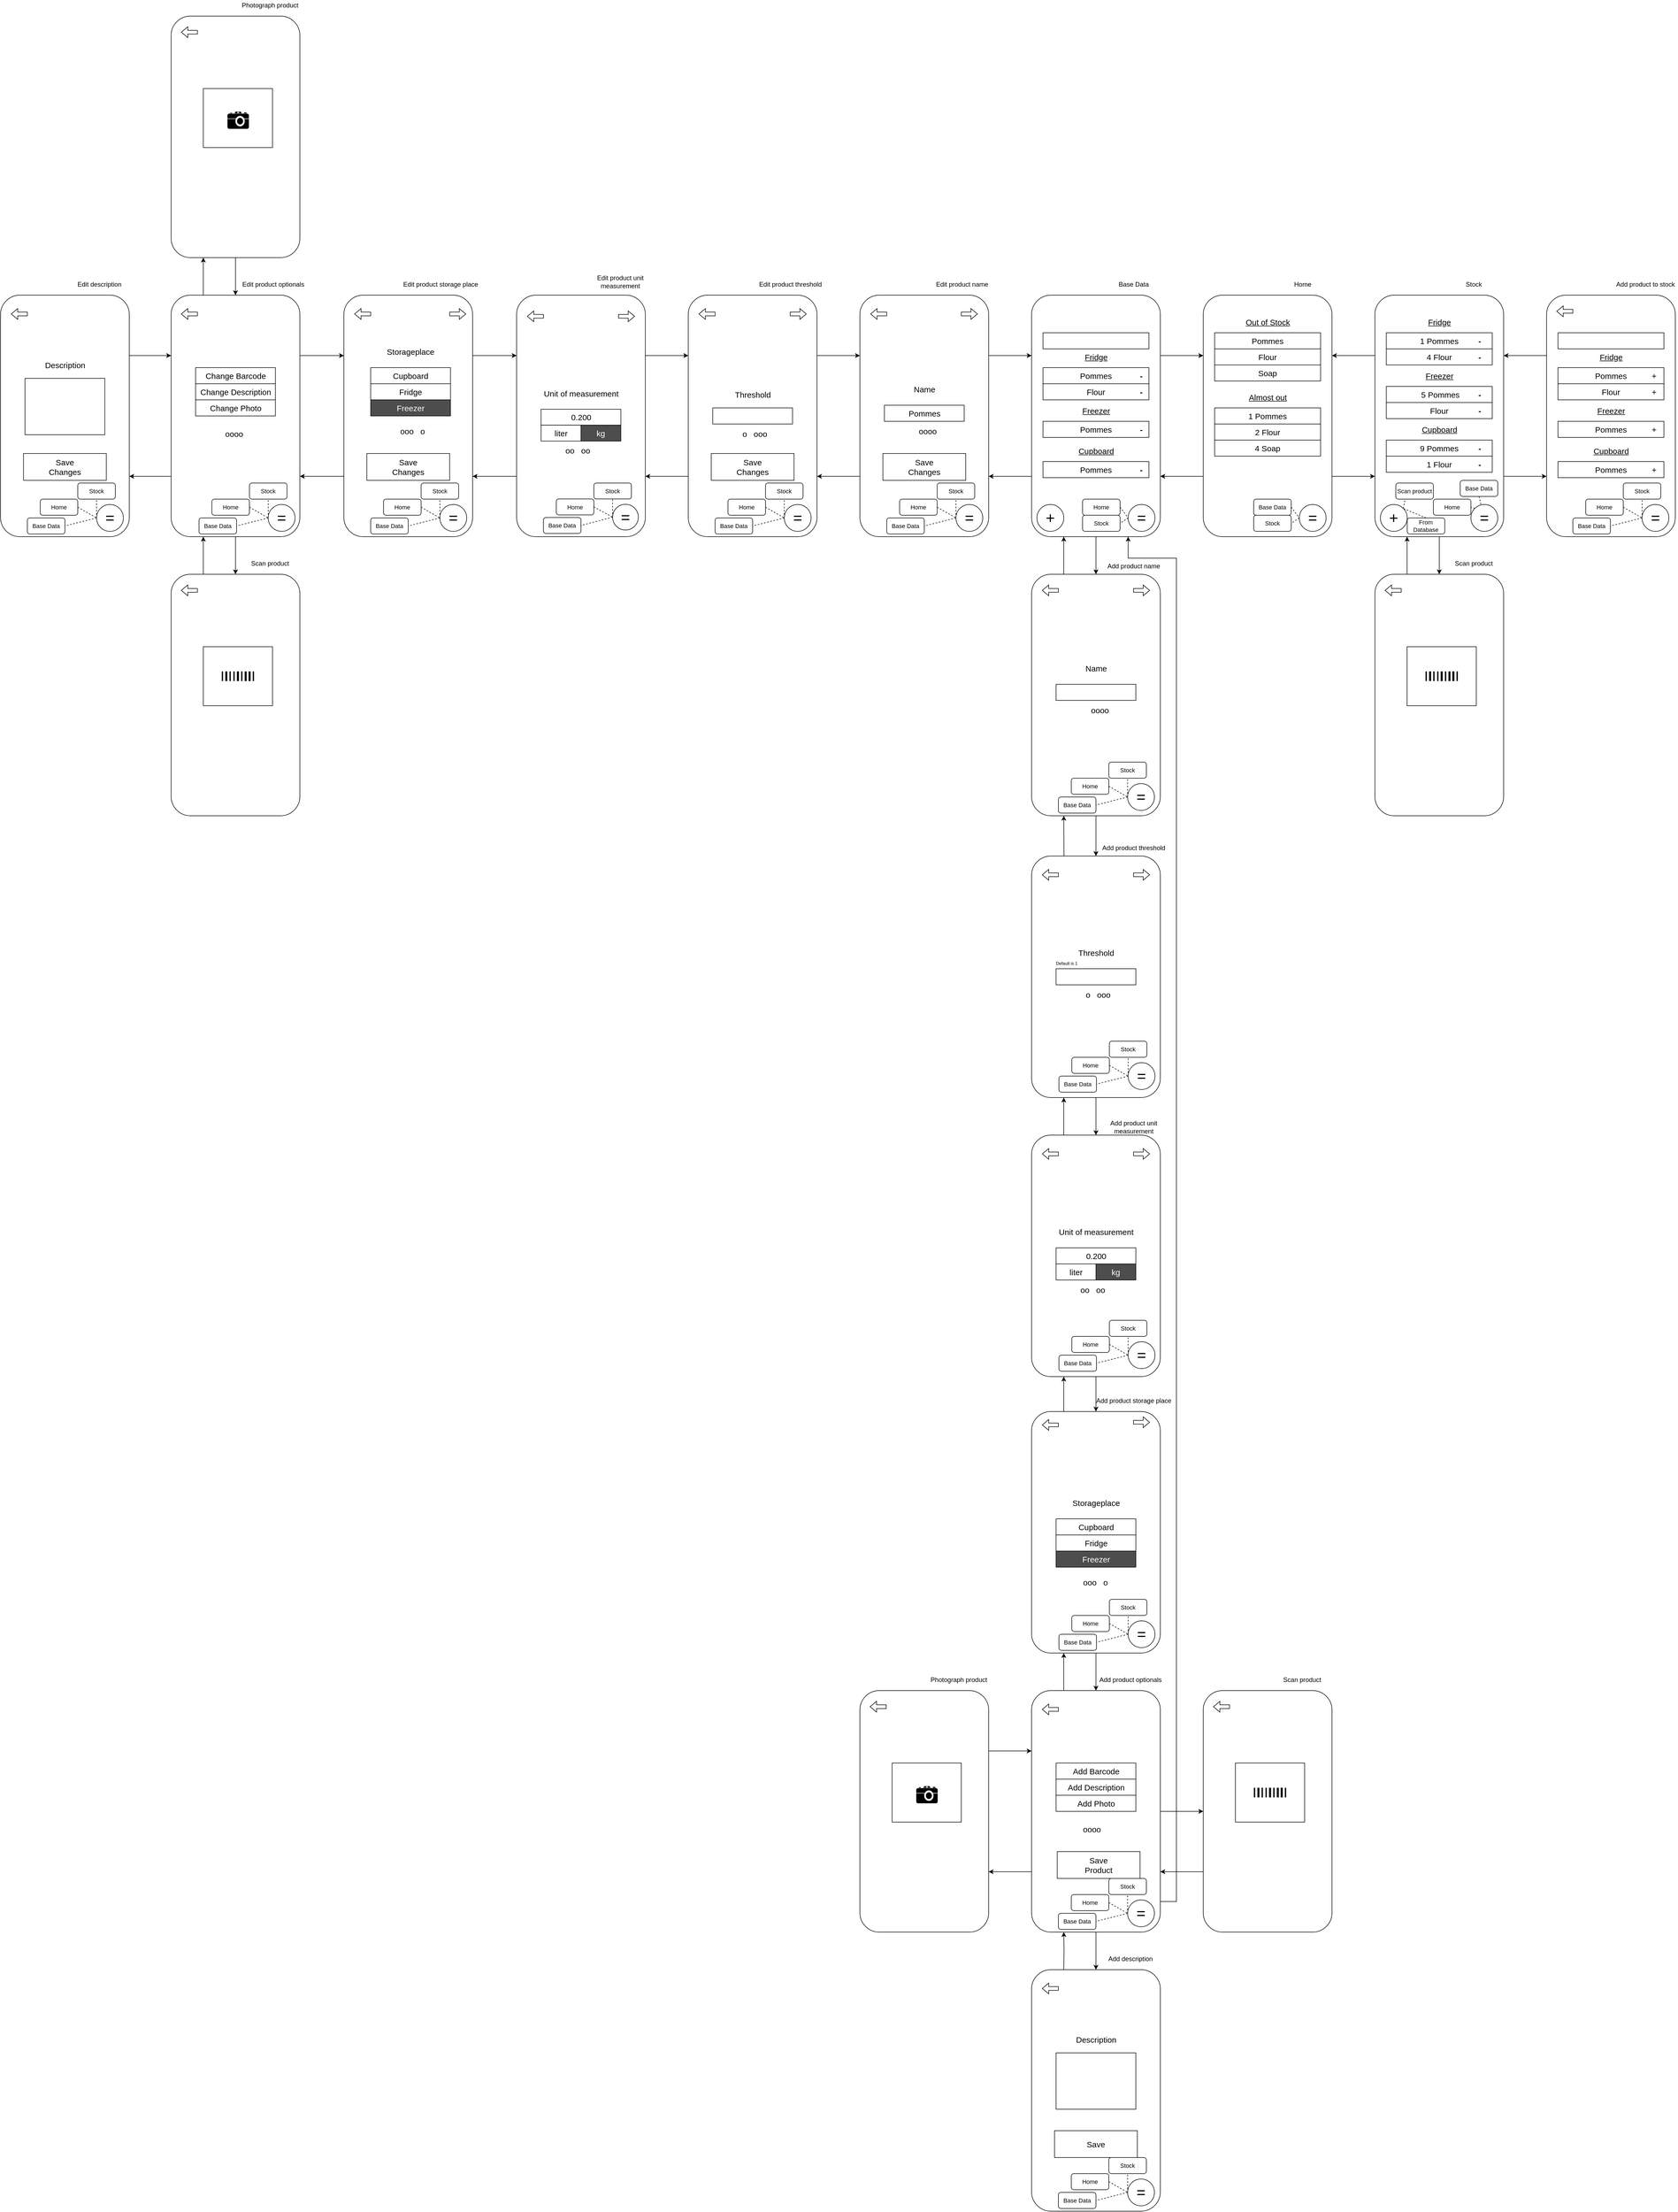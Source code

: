 <mxfile>
    <diagram id="9c4uIVTU2v35eqCbZbuv" name="Page-1">
        <mxGraphModel dx="3137" dy="1912" grid="1" gridSize="10" guides="1" tooltips="1" connect="1" arrows="1" fold="1" page="1" pageScale="1" pageWidth="827" pageHeight="1169" math="0" shadow="0">
            <root>
                <mxCell id="0"/>
                <mxCell id="1" parent="0"/>
                <mxCell id="cZyjGX5PuSPeApx3PVoH-1" value="" style="group" parent="1" connectable="0" vertex="1">
                    <mxGeometry x="520" y="40" width="240" height="480" as="geometry"/>
                </mxCell>
                <mxCell id="qnX_gt8grH1KhH0uHzkN-1" value="" style="rounded=1;whiteSpace=wrap;html=1;" parent="cZyjGX5PuSPeApx3PVoH-1" vertex="1">
                    <mxGeometry y="30" width="240" height="450" as="geometry"/>
                </mxCell>
                <mxCell id="qnX_gt8grH1KhH0uHzkN-2" value="Home" style="text;html=1;align=center;verticalAlign=middle;resizable=0;points=[];autosize=1;strokeColor=none;fillColor=none;" parent="cZyjGX5PuSPeApx3PVoH-1" vertex="1">
                    <mxGeometry x="160" width="50" height="20" as="geometry"/>
                </mxCell>
                <mxCell id="1b0mSG0EXqkJzCgYUxyQ-149" value="&lt;font style=&quot;font-size: 29px;&quot;&gt;=&lt;/font&gt;" style="ellipse;whiteSpace=wrap;html=1;aspect=fixed;labelPosition=center;verticalLabelPosition=middle;align=center;verticalAlign=middle;fontSize=29;" parent="cZyjGX5PuSPeApx3PVoH-1" vertex="1">
                    <mxGeometry x="179.0" y="420" width="50" height="50" as="geometry"/>
                </mxCell>
                <mxCell id="qnX_gt8grH1KhH0uHzkN-57" value="Pommes" style="rounded=0;whiteSpace=wrap;html=1;fontSize=15;" parent="cZyjGX5PuSPeApx3PVoH-1" vertex="1">
                    <mxGeometry x="21.25" y="100" width="197.5" height="30" as="geometry"/>
                </mxCell>
                <mxCell id="qnX_gt8grH1KhH0uHzkN-34" style="edgeStyle=orthogonalEdgeStyle;rounded=0;orthogonalLoop=1;jettySize=auto;html=1;exitX=0;exitY=0.75;exitDx=0;exitDy=0;entryX=1;entryY=0.75;entryDx=0;entryDy=0;fontSize=11;" parent="1" source="qnX_gt8grH1KhH0uHzkN-1" target="qnX_gt8grH1KhH0uHzkN-3" edge="1">
                    <mxGeometry relative="1" as="geometry"/>
                </mxCell>
                <mxCell id="qnX_gt8grH1KhH0uHzkN-35" style="edgeStyle=orthogonalEdgeStyle;rounded=0;orthogonalLoop=1;jettySize=auto;html=1;exitX=1;exitY=0.75;exitDx=0;exitDy=0;entryX=0;entryY=0.75;entryDx=0;entryDy=0;fontSize=11;" parent="1" source="qnX_gt8grH1KhH0uHzkN-1" target="qnX_gt8grH1KhH0uHzkN-19" edge="1">
                    <mxGeometry relative="1" as="geometry"/>
                </mxCell>
                <mxCell id="qnX_gt8grH1KhH0uHzkN-29" style="edgeStyle=orthogonalEdgeStyle;rounded=0;orthogonalLoop=1;jettySize=auto;html=1;exitX=0.5;exitY=1;exitDx=0;exitDy=0;fontSize=11;" parent="1" source="qnX_gt8grH1KhH0uHzkN-3" target="qnX_gt8grH1KhH0uHzkN-24" edge="1">
                    <mxGeometry relative="1" as="geometry"/>
                </mxCell>
                <mxCell id="qnX_gt8grH1KhH0uHzkN-37" style="edgeStyle=orthogonalEdgeStyle;rounded=0;orthogonalLoop=1;jettySize=auto;html=1;exitX=1;exitY=0.25;exitDx=0;exitDy=0;entryX=0;entryY=0.25;entryDx=0;entryDy=0;fontSize=11;" parent="1" source="qnX_gt8grH1KhH0uHzkN-3" target="qnX_gt8grH1KhH0uHzkN-1" edge="1">
                    <mxGeometry relative="1" as="geometry"/>
                </mxCell>
                <mxCell id="qnX_gt8grH1KhH0uHzkN-304" style="edgeStyle=orthogonalEdgeStyle;rounded=0;orthogonalLoop=1;jettySize=auto;html=1;exitX=0;exitY=0.75;exitDx=0;exitDy=0;entryX=1;entryY=0.75;entryDx=0;entryDy=0;fontSize=15;" parent="1" source="qnX_gt8grH1KhH0uHzkN-3" target="qnX_gt8grH1KhH0uHzkN-296" edge="1">
                    <mxGeometry relative="1" as="geometry"/>
                </mxCell>
                <mxCell id="qnX_gt8grH1KhH0uHzkN-3" value="" style="rounded=1;whiteSpace=wrap;html=1;" parent="1" vertex="1">
                    <mxGeometry x="200" y="70" width="240" height="450" as="geometry"/>
                </mxCell>
                <mxCell id="qnX_gt8grH1KhH0uHzkN-4" value="Base Data" style="text;html=1;align=center;verticalAlign=middle;resizable=0;points=[];autosize=1;strokeColor=none;fillColor=none;" parent="1" vertex="1">
                    <mxGeometry x="360" y="40" width="60" height="20" as="geometry"/>
                </mxCell>
                <mxCell id="qnX_gt8grH1KhH0uHzkN-36" style="edgeStyle=orthogonalEdgeStyle;rounded=0;orthogonalLoop=1;jettySize=auto;html=1;exitX=0;exitY=0.25;exitDx=0;exitDy=0;entryX=1;entryY=0.25;entryDx=0;entryDy=0;fontSize=11;" parent="1" source="qnX_gt8grH1KhH0uHzkN-19" target="qnX_gt8grH1KhH0uHzkN-1" edge="1">
                    <mxGeometry relative="1" as="geometry"/>
                </mxCell>
                <mxCell id="qnX_gt8grH1KhH0uHzkN-52" style="edgeStyle=orthogonalEdgeStyle;rounded=0;orthogonalLoop=1;jettySize=auto;html=1;exitX=0.5;exitY=1;exitDx=0;exitDy=0;entryX=0.5;entryY=0;entryDx=0;entryDy=0;fontSize=1;" parent="1" source="qnX_gt8grH1KhH0uHzkN-19" target="qnX_gt8grH1KhH0uHzkN-46" edge="1">
                    <mxGeometry relative="1" as="geometry"/>
                </mxCell>
                <mxCell id="qnX_gt8grH1KhH0uHzkN-129" style="edgeStyle=orthogonalEdgeStyle;rounded=0;orthogonalLoop=1;jettySize=auto;html=1;exitX=1;exitY=0.75;exitDx=0;exitDy=0;entryX=0;entryY=0.75;entryDx=0;entryDy=0;fontSize=15;" parent="1" source="qnX_gt8grH1KhH0uHzkN-19" target="qnX_gt8grH1KhH0uHzkN-88" edge="1">
                    <mxGeometry relative="1" as="geometry"/>
                </mxCell>
                <mxCell id="qnX_gt8grH1KhH0uHzkN-19" value="" style="rounded=1;whiteSpace=wrap;html=1;" parent="1" vertex="1">
                    <mxGeometry x="839.99" y="70" width="240" height="450" as="geometry"/>
                </mxCell>
                <mxCell id="qnX_gt8grH1KhH0uHzkN-20" value="Stock" style="text;html=1;align=center;verticalAlign=middle;resizable=0;points=[];autosize=1;strokeColor=none;fillColor=none;" parent="1" vertex="1">
                    <mxGeometry x="998.99" y="40" width="50" height="20" as="geometry"/>
                </mxCell>
                <mxCell id="qnX_gt8grH1KhH0uHzkN-21" value="&lt;font style=&quot;font-size: 29px;&quot;&gt;+&lt;/font&gt;" style="ellipse;whiteSpace=wrap;html=1;aspect=fixed;labelPosition=center;verticalLabelPosition=middle;align=center;verticalAlign=middle;fontSize=29;" parent="1" vertex="1">
                    <mxGeometry x="850.24" y="460" width="50" height="50" as="geometry"/>
                </mxCell>
                <mxCell id="qnX_gt8grH1KhH0uHzkN-22" value="Scan product" style="rounded=1;whiteSpace=wrap;html=1;fontSize=11;" parent="1" vertex="1">
                    <mxGeometry x="878.99" y="420" width="70" height="30" as="geometry"/>
                </mxCell>
                <mxCell id="qnX_gt8grH1KhH0uHzkN-45" style="edgeStyle=orthogonalEdgeStyle;rounded=0;orthogonalLoop=1;jettySize=auto;html=1;exitX=0.25;exitY=0;exitDx=0;exitDy=0;entryX=0.25;entryY=1;entryDx=0;entryDy=0;fontSize=1;" parent="1" source="qnX_gt8grH1KhH0uHzkN-24" target="qnX_gt8grH1KhH0uHzkN-3" edge="1">
                    <mxGeometry relative="1" as="geometry"/>
                </mxCell>
                <mxCell id="25" style="edgeStyle=none;html=1;exitX=0.5;exitY=1;exitDx=0;exitDy=0;entryX=0.5;entryY=0;entryDx=0;entryDy=0;" parent="1" source="qnX_gt8grH1KhH0uHzkN-24" target="qnX_gt8grH1KhH0uHzkN-236" edge="1">
                    <mxGeometry relative="1" as="geometry"/>
                </mxCell>
                <mxCell id="qnX_gt8grH1KhH0uHzkN-24" value="" style="rounded=1;whiteSpace=wrap;html=1;" parent="1" vertex="1">
                    <mxGeometry x="200" y="590" width="240" height="450" as="geometry"/>
                </mxCell>
                <mxCell id="qnX_gt8grH1KhH0uHzkN-25" value="Add product name" style="text;html=1;align=center;verticalAlign=middle;resizable=0;points=[];autosize=1;strokeColor=none;fillColor=none;" parent="1" vertex="1">
                    <mxGeometry x="335" y="565" width="110" height="20" as="geometry"/>
                </mxCell>
                <mxCell id="qnX_gt8grH1KhH0uHzkN-44" value="" style="shape=singleArrow;whiteSpace=wrap;html=1;fontSize=1;arrowWidth=0.35;arrowSize=0.4;rotation=-180;" parent="1" vertex="1">
                    <mxGeometry x="220" y="610" width="30" height="20" as="geometry"/>
                </mxCell>
                <mxCell id="qnX_gt8grH1KhH0uHzkN-53" style="edgeStyle=orthogonalEdgeStyle;rounded=0;orthogonalLoop=1;jettySize=auto;html=1;exitX=0.25;exitY=0;exitDx=0;exitDy=0;entryX=0.25;entryY=1;entryDx=0;entryDy=0;fontSize=1;" parent="1" source="qnX_gt8grH1KhH0uHzkN-46" target="qnX_gt8grH1KhH0uHzkN-19" edge="1">
                    <mxGeometry relative="1" as="geometry"/>
                </mxCell>
                <mxCell id="qnX_gt8grH1KhH0uHzkN-46" value="" style="rounded=1;whiteSpace=wrap;html=1;" parent="1" vertex="1">
                    <mxGeometry x="839.99" y="590" width="240" height="450" as="geometry"/>
                </mxCell>
                <mxCell id="qnX_gt8grH1KhH0uHzkN-47" value="Scan product" style="text;html=1;align=center;verticalAlign=middle;resizable=0;points=[];autosize=1;strokeColor=none;fillColor=none;" parent="1" vertex="1">
                    <mxGeometry x="978.99" y="560" width="90" height="20" as="geometry"/>
                </mxCell>
                <mxCell id="qnX_gt8grH1KhH0uHzkN-54" value="I&lt;b&gt;I&lt;/b&gt;II&lt;b&gt;I&lt;/b&gt;I&lt;b&gt;II&lt;/b&gt;I" style="rounded=0;whiteSpace=wrap;html=1;fontSize=26;" parent="1" vertex="1">
                    <mxGeometry x="899.99" y="725" width="129" height="110" as="geometry"/>
                </mxCell>
                <mxCell id="qnX_gt8grH1KhH0uHzkN-55" value="" style="shape=singleArrow;whiteSpace=wrap;html=1;fontSize=1;arrowWidth=0.35;arrowSize=0.4;rotation=-180;" parent="1" vertex="1">
                    <mxGeometry x="858.99" y="610" width="30" height="20" as="geometry"/>
                </mxCell>
                <mxCell id="qnX_gt8grH1KhH0uHzkN-58" value="Flour" style="rounded=0;whiteSpace=wrap;html=1;fontSize=15;" parent="1" vertex="1">
                    <mxGeometry x="541.25" y="170" width="197.5" height="30" as="geometry"/>
                </mxCell>
                <mxCell id="qnX_gt8grH1KhH0uHzkN-59" value="Soap" style="rounded=0;whiteSpace=wrap;html=1;fontSize=15;" parent="1" vertex="1">
                    <mxGeometry x="541.25" y="200" width="197.5" height="30" as="geometry"/>
                </mxCell>
                <mxCell id="qnX_gt8grH1KhH0uHzkN-60" value="&lt;u&gt;Out of Stock&lt;/u&gt;" style="text;html=1;align=center;verticalAlign=middle;resizable=0;points=[];autosize=1;strokeColor=none;fillColor=none;fontSize=15;" parent="1" vertex="1">
                    <mxGeometry x="590" y="110" width="100" height="20" as="geometry"/>
                </mxCell>
                <mxCell id="qnX_gt8grH1KhH0uHzkN-61" value="&lt;u&gt;Almost out&lt;/u&gt;" style="text;html=1;align=center;verticalAlign=middle;resizable=0;points=[];autosize=1;strokeColor=none;fillColor=none;fontSize=15;" parent="1" vertex="1">
                    <mxGeometry x="595" y="250" width="90" height="20" as="geometry"/>
                </mxCell>
                <mxCell id="qnX_gt8grH1KhH0uHzkN-62" value="1 Pommes" style="rounded=0;whiteSpace=wrap;html=1;fontSize=15;" parent="1" vertex="1">
                    <mxGeometry x="541.25" y="280" width="197.5" height="30" as="geometry"/>
                </mxCell>
                <mxCell id="qnX_gt8grH1KhH0uHzkN-63" value="2 Flour" style="rounded=0;whiteSpace=wrap;html=1;fontSize=15;" parent="1" vertex="1">
                    <mxGeometry x="541.25" y="310" width="197.5" height="30" as="geometry"/>
                </mxCell>
                <mxCell id="qnX_gt8grH1KhH0uHzkN-64" value="4 Soap" style="rounded=0;whiteSpace=wrap;html=1;fontSize=15;" parent="1" vertex="1">
                    <mxGeometry x="541.25" y="340" width="197.5" height="30" as="geometry"/>
                </mxCell>
                <mxCell id="qnX_gt8grH1KhH0uHzkN-69" value="1 Pommes" style="rounded=0;whiteSpace=wrap;html=1;fontSize=15;" parent="1" vertex="1">
                    <mxGeometry x="861.24" y="140" width="197.5" height="30" as="geometry"/>
                </mxCell>
                <mxCell id="qnX_gt8grH1KhH0uHzkN-70" value="4 Flour" style="rounded=0;whiteSpace=wrap;html=1;fontSize=15;" parent="1" vertex="1">
                    <mxGeometry x="861.24" y="170" width="197.5" height="30" as="geometry"/>
                </mxCell>
                <mxCell id="qnX_gt8grH1KhH0uHzkN-72" value="&lt;u&gt;Fridge&lt;/u&gt;" style="text;html=1;align=center;verticalAlign=middle;resizable=0;points=[];autosize=1;strokeColor=none;fillColor=none;fontSize=15;" parent="1" vertex="1">
                    <mxGeometry x="929.99" y="110" width="60" height="20" as="geometry"/>
                </mxCell>
                <mxCell id="qnX_gt8grH1KhH0uHzkN-73" value="&lt;u&gt;Freezer&lt;/u&gt;" style="text;html=1;align=center;verticalAlign=middle;resizable=0;points=[];autosize=1;strokeColor=none;fillColor=none;fontSize=15;" parent="1" vertex="1">
                    <mxGeometry x="924.99" y="210" width="70" height="20" as="geometry"/>
                </mxCell>
                <mxCell id="qnX_gt8grH1KhH0uHzkN-74" value="&amp;nbsp;5 Pommes" style="rounded=0;whiteSpace=wrap;html=1;fontSize=15;" parent="1" vertex="1">
                    <mxGeometry x="861.24" y="240" width="197.5" height="30" as="geometry"/>
                </mxCell>
                <mxCell id="qnX_gt8grH1KhH0uHzkN-75" value="Flour" style="rounded=0;whiteSpace=wrap;html=1;fontSize=15;" parent="1" vertex="1">
                    <mxGeometry x="861.24" y="270" width="197.5" height="30" as="geometry"/>
                </mxCell>
                <mxCell id="qnX_gt8grH1KhH0uHzkN-83" value="&lt;u&gt;Cupboard&lt;/u&gt;" style="text;html=1;align=center;verticalAlign=middle;resizable=0;points=[];autosize=1;strokeColor=none;fillColor=none;fontSize=15;" parent="1" vertex="1">
                    <mxGeometry x="919.99" y="310" width="80" height="20" as="geometry"/>
                </mxCell>
                <mxCell id="qnX_gt8grH1KhH0uHzkN-84" value="9 Pommes" style="rounded=0;whiteSpace=wrap;html=1;fontSize=15;" parent="1" vertex="1">
                    <mxGeometry x="861.24" y="340" width="197.5" height="30" as="geometry"/>
                </mxCell>
                <mxCell id="qnX_gt8grH1KhH0uHzkN-85" value="1 Flour" style="rounded=0;whiteSpace=wrap;html=1;fontSize=15;" parent="1" vertex="1">
                    <mxGeometry x="861.24" y="370" width="197.5" height="30" as="geometry"/>
                </mxCell>
                <mxCell id="qnX_gt8grH1KhH0uHzkN-86" value="From Database" style="rounded=1;whiteSpace=wrap;html=1;fontSize=11;" parent="1" vertex="1">
                    <mxGeometry x="900.24" y="485" width="70" height="30" as="geometry"/>
                </mxCell>
                <mxCell id="qnX_gt8grH1KhH0uHzkN-128" style="edgeStyle=orthogonalEdgeStyle;rounded=0;orthogonalLoop=1;jettySize=auto;html=1;exitX=0;exitY=0.25;exitDx=0;exitDy=0;entryX=1;entryY=0.25;entryDx=0;entryDy=0;fontSize=15;" parent="1" source="qnX_gt8grH1KhH0uHzkN-88" target="qnX_gt8grH1KhH0uHzkN-19" edge="1">
                    <mxGeometry relative="1" as="geometry"/>
                </mxCell>
                <mxCell id="qnX_gt8grH1KhH0uHzkN-88" value="" style="rounded=1;whiteSpace=wrap;html=1;" parent="1" vertex="1">
                    <mxGeometry x="1160" y="70" width="240" height="450" as="geometry"/>
                </mxCell>
                <mxCell id="qnX_gt8grH1KhH0uHzkN-89" value="Add product to stock" style="text;html=1;align=center;verticalAlign=middle;resizable=0;points=[];autosize=1;strokeColor=none;fillColor=none;" parent="1" vertex="1">
                    <mxGeometry x="1284" y="40" width="120" height="20" as="geometry"/>
                </mxCell>
                <mxCell id="qnX_gt8grH1KhH0uHzkN-93" value="" style="shape=singleArrow;whiteSpace=wrap;html=1;fontSize=1;arrowWidth=0.35;arrowSize=0.4;rotation=-180;" parent="1" vertex="1">
                    <mxGeometry x="1179" y="90" width="30" height="20" as="geometry"/>
                </mxCell>
                <mxCell id="qnX_gt8grH1KhH0uHzkN-94" value="Pommes" style="rounded=0;whiteSpace=wrap;html=1;fontSize=15;" parent="1" vertex="1">
                    <mxGeometry x="1181.25" y="205" width="197.5" height="30" as="geometry"/>
                </mxCell>
                <mxCell id="qnX_gt8grH1KhH0uHzkN-95" value="Flour" style="rounded=0;whiteSpace=wrap;html=1;fontSize=15;" parent="1" vertex="1">
                    <mxGeometry x="1181.25" y="235" width="197.5" height="30" as="geometry"/>
                </mxCell>
                <mxCell id="qnX_gt8grH1KhH0uHzkN-96" value="&lt;u&gt;Fridge&lt;/u&gt;" style="text;html=1;align=center;verticalAlign=middle;resizable=0;points=[];autosize=1;strokeColor=none;fillColor=none;fontSize=15;" parent="1" vertex="1">
                    <mxGeometry x="1250" y="175" width="60" height="20" as="geometry"/>
                </mxCell>
                <mxCell id="qnX_gt8grH1KhH0uHzkN-97" value="&lt;u&gt;Freezer&lt;/u&gt;" style="text;html=1;align=center;verticalAlign=middle;resizable=0;points=[];autosize=1;strokeColor=none;fillColor=none;fontSize=15;" parent="1" vertex="1">
                    <mxGeometry x="1245" y="275" width="70" height="20" as="geometry"/>
                </mxCell>
                <mxCell id="qnX_gt8grH1KhH0uHzkN-98" value="Pommes" style="rounded=0;whiteSpace=wrap;html=1;fontSize=15;" parent="1" vertex="1">
                    <mxGeometry x="1181.25" y="305" width="197.5" height="30" as="geometry"/>
                </mxCell>
                <mxCell id="qnX_gt8grH1KhH0uHzkN-100" value="&lt;u&gt;Cupboard&lt;/u&gt;" style="text;html=1;align=center;verticalAlign=middle;resizable=0;points=[];autosize=1;strokeColor=none;fillColor=none;fontSize=15;" parent="1" vertex="1">
                    <mxGeometry x="1240" y="350" width="80" height="20" as="geometry"/>
                </mxCell>
                <mxCell id="qnX_gt8grH1KhH0uHzkN-101" value="Pommes" style="rounded=0;whiteSpace=wrap;html=1;fontSize=15;" parent="1" vertex="1">
                    <mxGeometry x="1181.25" y="380" width="197.5" height="30" as="geometry"/>
                </mxCell>
                <mxCell id="qnX_gt8grH1KhH0uHzkN-105" value="+" style="text;html=1;align=center;verticalAlign=middle;resizable=0;points=[];autosize=1;strokeColor=none;fillColor=none;fontSize=15;" parent="1" vertex="1">
                    <mxGeometry x="1350" y="210" width="20" height="20" as="geometry"/>
                </mxCell>
                <mxCell id="qnX_gt8grH1KhH0uHzkN-123" value="+" style="text;html=1;align=center;verticalAlign=middle;resizable=0;points=[];autosize=1;strokeColor=none;fillColor=none;fontSize=15;" parent="1" vertex="1">
                    <mxGeometry x="1350" y="240" width="20" height="20" as="geometry"/>
                </mxCell>
                <mxCell id="qnX_gt8grH1KhH0uHzkN-124" value="+" style="text;html=1;align=center;verticalAlign=middle;resizable=0;points=[];autosize=1;strokeColor=none;fillColor=none;fontSize=15;" parent="1" vertex="1">
                    <mxGeometry x="1350" y="310" width="20" height="20" as="geometry"/>
                </mxCell>
                <mxCell id="qnX_gt8grH1KhH0uHzkN-126" value="+" style="text;html=1;align=center;verticalAlign=middle;resizable=0;points=[];autosize=1;strokeColor=none;fillColor=none;fontSize=15;" parent="1" vertex="1">
                    <mxGeometry x="1350" y="385" width="20" height="20" as="geometry"/>
                </mxCell>
                <mxCell id="qnX_gt8grH1KhH0uHzkN-130" value="" style="rounded=0;whiteSpace=wrap;html=1;fontSize=15;" parent="1" vertex="1">
                    <mxGeometry x="1181.25" y="140" width="197.5" height="30" as="geometry"/>
                </mxCell>
                <mxCell id="qnX_gt8grH1KhH0uHzkN-132" value="" style="shape=image;html=1;verticalAlign=top;verticalLabelPosition=bottom;labelBackgroundColor=#ffffff;imageAspect=0;aspect=fixed;image=https://cdn1.iconfinder.com/data/icons/science-technology-outline-24-px/24/Magnifier_magnifying_glass_search_search_web_searching_glass-128.png;fontSize=15;" parent="1" vertex="1">
                    <mxGeometry x="1350" y="145" width="20" height="20" as="geometry"/>
                </mxCell>
                <mxCell id="qnX_gt8grH1KhH0uHzkN-133" value="-" style="text;html=1;align=center;verticalAlign=middle;resizable=0;points=[];autosize=1;strokeColor=none;fillColor=none;fontSize=15;fontStyle=1" parent="1" vertex="1">
                    <mxGeometry x="1024.99" y="145" width="20" height="20" as="geometry"/>
                </mxCell>
                <mxCell id="qnX_gt8grH1KhH0uHzkN-134" value="-" style="text;html=1;align=center;verticalAlign=middle;resizable=0;points=[];autosize=1;strokeColor=none;fillColor=none;fontSize=15;fontStyle=1" parent="1" vertex="1">
                    <mxGeometry x="1024.99" y="175" width="20" height="20" as="geometry"/>
                </mxCell>
                <mxCell id="qnX_gt8grH1KhH0uHzkN-135" value="-" style="text;html=1;align=center;verticalAlign=middle;resizable=0;points=[];autosize=1;strokeColor=none;fillColor=none;fontSize=15;fontStyle=1" parent="1" vertex="1">
                    <mxGeometry x="1024.99" y="245" width="20" height="20" as="geometry"/>
                </mxCell>
                <mxCell id="qnX_gt8grH1KhH0uHzkN-136" value="-" style="text;html=1;align=center;verticalAlign=middle;resizable=0;points=[];autosize=1;strokeColor=none;fillColor=none;fontSize=15;fontStyle=1" parent="1" vertex="1">
                    <mxGeometry x="1024.99" y="345" width="20" height="20" as="geometry"/>
                </mxCell>
                <mxCell id="qnX_gt8grH1KhH0uHzkN-137" value="-" style="text;html=1;align=center;verticalAlign=middle;resizable=0;points=[];autosize=1;strokeColor=none;fillColor=none;fontSize=15;fontStyle=1" parent="1" vertex="1">
                    <mxGeometry x="1024.99" y="375" width="20" height="20" as="geometry"/>
                </mxCell>
                <mxCell id="qnX_gt8grH1KhH0uHzkN-138" value="" style="rounded=0;whiteSpace=wrap;html=1;fontSize=15;" parent="1" vertex="1">
                    <mxGeometry x="245.62" y="795" width="148.75" height="30" as="geometry"/>
                </mxCell>
                <mxCell id="qnX_gt8grH1KhH0uHzkN-139" value="&lt;font style=&quot;font-size: 15px;&quot;&gt;Name&lt;/font&gt;" style="text;html=1;align=center;verticalAlign=middle;resizable=0;points=[];autosize=1;strokeColor=none;fillColor=none;fontSize=15;" parent="1" vertex="1">
                    <mxGeometry x="290" y="755" width="60" height="20" as="geometry"/>
                </mxCell>
                <mxCell id="qnX_gt8grH1KhH0uHzkN-202" value="" style="shape=image;html=1;verticalAlign=top;verticalLabelPosition=bottom;labelBackgroundColor=#ffffff;imageAspect=0;aspect=fixed;image=https://cdn1.iconfinder.com/data/icons/bootstrap-vol-2/16/dot-128.png;fontSize=15;" parent="1" vertex="1">
                    <mxGeometry x="285" y="825" width="40" height="40" as="geometry"/>
                </mxCell>
                <mxCell id="qnX_gt8grH1KhH0uHzkN-230" value="&amp;nbsp;oooo" style="text;html=1;align=center;verticalAlign=bottom;resizable=0;points=[];autosize=1;strokeColor=none;fillColor=none;fontSize=15;labelPosition=center;verticalLabelPosition=middle;" parent="1" vertex="1">
                    <mxGeometry x="299.99" y="835" width="50" height="20" as="geometry"/>
                </mxCell>
                <mxCell id="qnX_gt8grH1KhH0uHzkN-257" style="edgeStyle=orthogonalEdgeStyle;rounded=0;orthogonalLoop=1;jettySize=auto;html=1;exitX=0.25;exitY=0;exitDx=0;exitDy=0;entryX=0.25;entryY=1;entryDx=0;entryDy=0;fontSize=15;" parent="1" target="qnX_gt8grH1KhH0uHzkN-24" edge="1">
                    <mxGeometry relative="1" as="geometry">
                        <mxPoint x="260" y="1245" as="sourcePoint"/>
                    </mxGeometry>
                </mxCell>
                <mxCell id="24" style="edgeStyle=none;html=1;exitX=0.5;exitY=1;exitDx=0;exitDy=0;entryX=0.5;entryY=0;entryDx=0;entryDy=0;" parent="1" source="qnX_gt8grH1KhH0uHzkN-236" target="3" edge="1">
                    <mxGeometry relative="1" as="geometry"/>
                </mxCell>
                <mxCell id="qnX_gt8grH1KhH0uHzkN-236" value="" style="rounded=1;whiteSpace=wrap;html=1;" parent="1" vertex="1">
                    <mxGeometry x="200" y="1115" width="240" height="450" as="geometry"/>
                </mxCell>
                <mxCell id="qnX_gt8grH1KhH0uHzkN-237" value="Add product threshold" style="text;html=1;align=center;verticalAlign=middle;resizable=0;points=[];autosize=1;strokeColor=none;fillColor=none;" parent="1" vertex="1">
                    <mxGeometry x="325" y="1090" width="130" height="20" as="geometry"/>
                </mxCell>
                <mxCell id="qnX_gt8grH1KhH0uHzkN-238" value="" style="shape=singleArrow;whiteSpace=wrap;html=1;fontSize=1;arrowWidth=0.35;arrowSize=0.4;rotation=-180;" parent="1" vertex="1">
                    <mxGeometry x="220" y="1140" width="30" height="20" as="geometry"/>
                </mxCell>
                <mxCell id="qnX_gt8grH1KhH0uHzkN-239" value="" style="rounded=0;whiteSpace=wrap;html=1;fontSize=15;" parent="1" vertex="1">
                    <mxGeometry x="245.62" y="1325" width="148.75" height="30" as="geometry"/>
                </mxCell>
                <mxCell id="qnX_gt8grH1KhH0uHzkN-240" value="&lt;font style=&quot;font-size: 15px;&quot;&gt;Threshold&lt;/font&gt;" style="text;html=1;align=center;verticalAlign=middle;resizable=0;points=[];autosize=1;strokeColor=none;fillColor=none;fontSize=15;" parent="1" vertex="1">
                    <mxGeometry x="280" y="1285" width="80" height="20" as="geometry"/>
                </mxCell>
                <mxCell id="qnX_gt8grH1KhH0uHzkN-241" value="" style="shape=image;html=1;verticalAlign=top;verticalLabelPosition=bottom;labelBackgroundColor=#ffffff;imageAspect=0;aspect=fixed;image=https://cdn1.iconfinder.com/data/icons/bootstrap-vol-2/16/dot-128.png;fontSize=15;" parent="1" vertex="1">
                    <mxGeometry x="295" y="1355" width="40" height="40" as="geometry"/>
                </mxCell>
                <mxCell id="qnX_gt8grH1KhH0uHzkN-242" value="&amp;nbsp;o&amp;nbsp; &amp;nbsp;ooo" style="text;html=1;align=left;verticalAlign=bottom;resizable=0;points=[];autosize=1;strokeColor=none;fillColor=none;fontSize=15;labelPosition=center;verticalLabelPosition=middle;" parent="1" vertex="1">
                    <mxGeometry x="295" y="1365" width="70" height="20" as="geometry"/>
                </mxCell>
                <mxCell id="qnX_gt8grH1KhH0uHzkN-262" style="edgeStyle=orthogonalEdgeStyle;rounded=0;orthogonalLoop=1;jettySize=auto;html=1;exitX=0.5;exitY=1;exitDx=0;exitDy=0;entryX=0.5;entryY=0;entryDx=0;entryDy=0;fontSize=15;" parent="1" source="qnX_gt8grH1KhH0uHzkN-243" target="qnX_gt8grH1KhH0uHzkN-250" edge="1">
                    <mxGeometry relative="1" as="geometry"/>
                </mxCell>
                <mxCell id="26" style="edgeStyle=none;html=1;exitX=0.25;exitY=0;exitDx=0;exitDy=0;entryX=0.25;entryY=1;entryDx=0;entryDy=0;" parent="1" source="qnX_gt8grH1KhH0uHzkN-243" target="3" edge="1">
                    <mxGeometry relative="1" as="geometry"/>
                </mxCell>
                <mxCell id="qnX_gt8grH1KhH0uHzkN-243" value="" style="rounded=1;whiteSpace=wrap;html=1;" parent="1" vertex="1">
                    <mxGeometry x="199.99" y="2150" width="240" height="450" as="geometry"/>
                </mxCell>
                <mxCell id="qnX_gt8grH1KhH0uHzkN-244" value="Add product storage place" style="text;html=1;align=center;verticalAlign=middle;resizable=0;points=[];autosize=1;strokeColor=none;fillColor=none;" parent="1" vertex="1">
                    <mxGeometry x="309.99" y="2120" width="160" height="20" as="geometry"/>
                </mxCell>
                <mxCell id="qnX_gt8grH1KhH0uHzkN-245" value="" style="shape=singleArrow;whiteSpace=wrap;html=1;fontSize=1;arrowWidth=0.35;arrowSize=0.4;rotation=-180;" parent="1" vertex="1">
                    <mxGeometry x="219.99" y="2165" width="30" height="20" as="geometry"/>
                </mxCell>
                <mxCell id="qnX_gt8grH1KhH0uHzkN-246" value="Cupboard" style="rounded=0;whiteSpace=wrap;html=1;fontSize=15;" parent="1" vertex="1">
                    <mxGeometry x="245.63" y="2350" width="148.75" height="30" as="geometry"/>
                </mxCell>
                <mxCell id="qnX_gt8grH1KhH0uHzkN-247" value="&lt;font style=&quot;font-size: 15px;&quot;&gt;Storageplace&lt;/font&gt;" style="text;html=1;align=center;verticalAlign=middle;resizable=0;points=[];autosize=1;strokeColor=none;fillColor=none;fontSize=15;" parent="1" vertex="1">
                    <mxGeometry x="269.99" y="2310" width="100" height="20" as="geometry"/>
                </mxCell>
                <mxCell id="qnX_gt8grH1KhH0uHzkN-248" value="" style="shape=image;html=1;verticalAlign=top;verticalLabelPosition=bottom;labelBackgroundColor=#ffffff;imageAspect=0;aspect=fixed;image=https://cdn1.iconfinder.com/data/icons/bootstrap-vol-2/16/dot-128.png;fontSize=15;" parent="1" vertex="1">
                    <mxGeometry x="304.99" y="2450" width="40" height="40" as="geometry"/>
                </mxCell>
                <mxCell id="qnX_gt8grH1KhH0uHzkN-249" value="&amp;nbsp;ooo&amp;nbsp; &amp;nbsp;o" style="text;html=1;align=left;verticalAlign=bottom;resizable=0;points=[];autosize=1;strokeColor=none;fillColor=none;fontSize=15;labelPosition=center;verticalLabelPosition=middle;" parent="1" vertex="1">
                    <mxGeometry x="289.99" y="2460" width="70" height="20" as="geometry"/>
                </mxCell>
                <mxCell id="qnX_gt8grH1KhH0uHzkN-261" style="edgeStyle=orthogonalEdgeStyle;rounded=0;orthogonalLoop=1;jettySize=auto;html=1;exitX=0.25;exitY=0;exitDx=0;exitDy=0;entryX=0.25;entryY=1;entryDx=0;entryDy=0;fontSize=15;" parent="1" source="qnX_gt8grH1KhH0uHzkN-250" target="qnX_gt8grH1KhH0uHzkN-243" edge="1">
                    <mxGeometry relative="1" as="geometry"/>
                </mxCell>
                <mxCell id="qnX_gt8grH1KhH0uHzkN-308" style="edgeStyle=orthogonalEdgeStyle;rounded=0;orthogonalLoop=1;jettySize=auto;html=1;entryX=0.75;entryY=1;entryDx=0;entryDy=0;fontSize=15;exitX=1;exitY=0.25;exitDx=0;exitDy=0;" parent="1" source="qnX_gt8grH1KhH0uHzkN-250" target="qnX_gt8grH1KhH0uHzkN-3" edge="1">
                    <mxGeometry relative="1" as="geometry">
                        <mxPoint x="450" y="2200" as="sourcePoint"/>
                        <Array as="points">
                            <mxPoint x="470" y="3063"/>
                            <mxPoint x="470" y="560"/>
                            <mxPoint x="380" y="560"/>
                        </Array>
                    </mxGeometry>
                </mxCell>
                <mxCell id="qnX_gt8grH1KhH0uHzkN-326" style="edgeStyle=orthogonalEdgeStyle;rounded=0;orthogonalLoop=1;jettySize=auto;html=1;exitX=1;exitY=0.5;exitDx=0;exitDy=0;fontSize=15;fontColor=#FFFFFF;" parent="1" source="qnX_gt8grH1KhH0uHzkN-250" target="qnX_gt8grH1KhH0uHzkN-316" edge="1">
                    <mxGeometry relative="1" as="geometry"/>
                </mxCell>
                <mxCell id="qnX_gt8grH1KhH0uHzkN-334" style="edgeStyle=orthogonalEdgeStyle;rounded=0;orthogonalLoop=1;jettySize=auto;html=1;exitX=0;exitY=0.75;exitDx=0;exitDy=0;entryX=1;entryY=0.75;entryDx=0;entryDy=0;fontSize=15;fontColor=#FFFFFF;" parent="1" source="qnX_gt8grH1KhH0uHzkN-250" target="qnX_gt8grH1KhH0uHzkN-328" edge="1">
                    <mxGeometry relative="1" as="geometry"/>
                </mxCell>
                <mxCell id="qnX_gt8grH1KhH0uHzkN-343" style="edgeStyle=orthogonalEdgeStyle;rounded=0;orthogonalLoop=1;jettySize=auto;html=1;exitX=0.5;exitY=1;exitDx=0;exitDy=0;entryX=0.5;entryY=0;entryDx=0;entryDy=0;fontSize=15;fontColor=#FFFFFF;" parent="1" source="qnX_gt8grH1KhH0uHzkN-250" edge="1">
                    <mxGeometry relative="1" as="geometry">
                        <mxPoint x="320" y="3190" as="targetPoint"/>
                    </mxGeometry>
                </mxCell>
                <mxCell id="qnX_gt8grH1KhH0uHzkN-250" value="" style="rounded=1;whiteSpace=wrap;html=1;" parent="1" vertex="1">
                    <mxGeometry x="199.98" y="2670" width="240" height="450" as="geometry"/>
                </mxCell>
                <mxCell id="qnX_gt8grH1KhH0uHzkN-251" value="Add product optionals" style="text;html=1;align=center;verticalAlign=middle;resizable=0;points=[];autosize=1;strokeColor=none;fillColor=none;" parent="1" vertex="1">
                    <mxGeometry x="319" y="2640" width="130" height="20" as="geometry"/>
                </mxCell>
                <mxCell id="qnX_gt8grH1KhH0uHzkN-252" value="" style="shape=singleArrow;whiteSpace=wrap;html=1;fontSize=1;arrowWidth=0.35;arrowSize=0.4;rotation=-180;" parent="1" vertex="1">
                    <mxGeometry x="219.99" y="2695" width="30" height="20" as="geometry"/>
                </mxCell>
                <mxCell id="qnX_gt8grH1KhH0uHzkN-255" value="" style="shape=image;html=1;verticalAlign=top;verticalLabelPosition=bottom;labelBackgroundColor=#ffffff;imageAspect=0;aspect=fixed;image=https://cdn1.iconfinder.com/data/icons/bootstrap-vol-2/16/dot-128.png;fontSize=15;" parent="1" vertex="1">
                    <mxGeometry x="314.99" y="2910" width="40" height="40" as="geometry"/>
                </mxCell>
                <mxCell id="qnX_gt8grH1KhH0uHzkN-256" value="&amp;nbsp;oooo" style="text;html=1;align=center;verticalAlign=bottom;resizable=0;points=[];autosize=1;strokeColor=none;fillColor=none;fontSize=15;labelPosition=center;verticalLabelPosition=middle;" parent="1" vertex="1">
                    <mxGeometry x="285" y="2920" width="50" height="20" as="geometry"/>
                </mxCell>
                <mxCell id="qnX_gt8grH1KhH0uHzkN-263" value="" style="shape=singleArrow;whiteSpace=wrap;html=1;fontSize=1;arrowWidth=0.35;arrowSize=0.4;rotation=0;" parent="1" vertex="1">
                    <mxGeometry x="390" y="610" width="30" height="20" as="geometry"/>
                </mxCell>
                <mxCell id="qnX_gt8grH1KhH0uHzkN-264" value="" style="shape=singleArrow;whiteSpace=wrap;html=1;fontSize=1;arrowWidth=0.35;arrowSize=0.4;rotation=0;" parent="1" vertex="1">
                    <mxGeometry x="390" y="1140" width="30" height="20" as="geometry"/>
                </mxCell>
                <mxCell id="qnX_gt8grH1KhH0uHzkN-265" value="" style="shape=singleArrow;whiteSpace=wrap;html=1;fontSize=1;arrowWidth=0.35;arrowSize=0.4;rotation=0;" parent="1" vertex="1">
                    <mxGeometry x="389.99" y="2160" width="30" height="20" as="geometry"/>
                </mxCell>
                <mxCell id="qnX_gt8grH1KhH0uHzkN-295" value="-" style="text;html=1;align=center;verticalAlign=middle;resizable=0;points=[];autosize=1;strokeColor=none;fillColor=none;fontSize=15;fontStyle=1" parent="1" vertex="1">
                    <mxGeometry x="1024.99" y="275" width="20" height="20" as="geometry"/>
                </mxCell>
                <mxCell id="qnX_gt8grH1KhH0uHzkN-303" style="edgeStyle=orthogonalEdgeStyle;rounded=0;orthogonalLoop=1;jettySize=auto;html=1;exitX=1;exitY=0.25;exitDx=0;exitDy=0;entryX=0;entryY=0.25;entryDx=0;entryDy=0;fontSize=15;" parent="1" source="qnX_gt8grH1KhH0uHzkN-296" target="qnX_gt8grH1KhH0uHzkN-3" edge="1">
                    <mxGeometry relative="1" as="geometry"/>
                </mxCell>
                <mxCell id="qnX_gt8grH1KhH0uHzkN-389" style="edgeStyle=orthogonalEdgeStyle;rounded=0;orthogonalLoop=1;jettySize=auto;html=1;exitX=0;exitY=0.75;exitDx=0;exitDy=0;entryX=1;entryY=0.75;entryDx=0;entryDy=0;fontSize=15;fontColor=#FFFFFF;" parent="1" source="qnX_gt8grH1KhH0uHzkN-296" target="qnX_gt8grH1KhH0uHzkN-344" edge="1">
                    <mxGeometry relative="1" as="geometry"/>
                </mxCell>
                <mxCell id="qnX_gt8grH1KhH0uHzkN-296" value="" style="rounded=1;whiteSpace=wrap;html=1;" parent="1" vertex="1">
                    <mxGeometry x="-120" y="70" width="240" height="450" as="geometry"/>
                </mxCell>
                <mxCell id="qnX_gt8grH1KhH0uHzkN-297" value="" style="shape=singleArrow;whiteSpace=wrap;html=1;fontSize=1;arrowWidth=0.35;arrowSize=0.4;rotation=-180;" parent="1" vertex="1">
                    <mxGeometry x="-100" y="95" width="30" height="20" as="geometry"/>
                </mxCell>
                <mxCell id="qnX_gt8grH1KhH0uHzkN-298" value="Pommes" style="rounded=0;whiteSpace=wrap;html=1;fontSize=15;" parent="1" vertex="1">
                    <mxGeometry x="-74.37" y="275" width="148.75" height="30" as="geometry"/>
                </mxCell>
                <mxCell id="qnX_gt8grH1KhH0uHzkN-299" value="&lt;font style=&quot;font-size: 15px;&quot;&gt;Name&lt;/font&gt;" style="text;html=1;align=center;verticalAlign=middle;resizable=0;points=[];autosize=1;strokeColor=none;fillColor=none;fontSize=15;" parent="1" vertex="1">
                    <mxGeometry x="-30" y="235" width="60" height="20" as="geometry"/>
                </mxCell>
                <mxCell id="qnX_gt8grH1KhH0uHzkN-300" value="" style="shape=image;html=1;verticalAlign=top;verticalLabelPosition=bottom;labelBackgroundColor=#ffffff;imageAspect=0;aspect=fixed;image=https://cdn1.iconfinder.com/data/icons/bootstrap-vol-2/16/dot-128.png;fontSize=15;" parent="1" vertex="1">
                    <mxGeometry x="-36.01" y="305" width="40" height="40" as="geometry"/>
                </mxCell>
                <mxCell id="qnX_gt8grH1KhH0uHzkN-301" value="&amp;nbsp;oooo" style="text;html=1;align=center;verticalAlign=bottom;resizable=0;points=[];autosize=1;strokeColor=none;fillColor=none;fontSize=15;labelPosition=center;verticalLabelPosition=middle;" parent="1" vertex="1">
                    <mxGeometry x="-20.51" y="315" width="50" height="20" as="geometry"/>
                </mxCell>
                <mxCell id="qnX_gt8grH1KhH0uHzkN-302" value="" style="shape=singleArrow;whiteSpace=wrap;html=1;fontSize=1;arrowWidth=0.35;arrowSize=0.4;rotation=0;" parent="1" vertex="1">
                    <mxGeometry x="68.99" y="95" width="30" height="20" as="geometry"/>
                </mxCell>
                <mxCell id="qnX_gt8grH1KhH0uHzkN-305" value="Edit product name" style="text;html=1;align=center;verticalAlign=middle;resizable=0;points=[];autosize=1;strokeColor=none;fillColor=none;" parent="1" vertex="1">
                    <mxGeometry x="15" y="40" width="110" height="20" as="geometry"/>
                </mxCell>
                <mxCell id="qnX_gt8grH1KhH0uHzkN-306" value="Save&lt;br&gt;Changes" style="rounded=0;whiteSpace=wrap;html=1;fontSize=15;" parent="1" vertex="1">
                    <mxGeometry x="-77.19" y="365" width="154.38" height="50" as="geometry"/>
                </mxCell>
                <mxCell id="qnX_gt8grH1KhH0uHzkN-307" value="Save&lt;br&gt;Product" style="rounded=0;whiteSpace=wrap;html=1;fontSize=15;" parent="1" vertex="1">
                    <mxGeometry x="247.8" y="2970" width="154.38" height="50" as="geometry"/>
                </mxCell>
                <mxCell id="qnX_gt8grH1KhH0uHzkN-327" style="edgeStyle=orthogonalEdgeStyle;rounded=0;orthogonalLoop=1;jettySize=auto;html=1;exitX=0;exitY=0.75;exitDx=0;exitDy=0;entryX=1;entryY=0.75;entryDx=0;entryDy=0;fontSize=15;fontColor=#FFFFFF;" parent="1" source="qnX_gt8grH1KhH0uHzkN-316" target="qnX_gt8grH1KhH0uHzkN-250" edge="1">
                    <mxGeometry relative="1" as="geometry"/>
                </mxCell>
                <mxCell id="qnX_gt8grH1KhH0uHzkN-316" value="" style="rounded=1;whiteSpace=wrap;html=1;" parent="1" vertex="1">
                    <mxGeometry x="520" y="2670" width="240" height="450" as="geometry"/>
                </mxCell>
                <mxCell id="qnX_gt8grH1KhH0uHzkN-317" value="Scan product" style="text;html=1;align=center;verticalAlign=middle;resizable=0;points=[];autosize=1;strokeColor=none;fillColor=none;" parent="1" vertex="1">
                    <mxGeometry x="659" y="2640" width="90" height="20" as="geometry"/>
                </mxCell>
                <mxCell id="qnX_gt8grH1KhH0uHzkN-318" value="I&lt;b&gt;I&lt;/b&gt;II&lt;b&gt;I&lt;/b&gt;I&lt;b&gt;II&lt;/b&gt;I" style="rounded=0;whiteSpace=wrap;html=1;fontSize=26;" parent="1" vertex="1">
                    <mxGeometry x="580" y="2805" width="129" height="110" as="geometry"/>
                </mxCell>
                <mxCell id="qnX_gt8grH1KhH0uHzkN-319" value="" style="shape=singleArrow;whiteSpace=wrap;html=1;fontSize=1;arrowWidth=0.35;arrowSize=0.4;rotation=-180;" parent="1" vertex="1">
                    <mxGeometry x="539" y="2690" width="30" height="20" as="geometry"/>
                </mxCell>
                <mxCell id="qnX_gt8grH1KhH0uHzkN-333" style="edgeStyle=orthogonalEdgeStyle;rounded=0;orthogonalLoop=1;jettySize=auto;html=1;exitX=1;exitY=0.25;exitDx=0;exitDy=0;entryX=0;entryY=0.25;entryDx=0;entryDy=0;fontSize=15;fontColor=#FFFFFF;" parent="1" source="qnX_gt8grH1KhH0uHzkN-328" target="qnX_gt8grH1KhH0uHzkN-250" edge="1">
                    <mxGeometry relative="1" as="geometry"/>
                </mxCell>
                <mxCell id="qnX_gt8grH1KhH0uHzkN-328" value="" style="rounded=1;whiteSpace=wrap;html=1;" parent="1" vertex="1">
                    <mxGeometry x="-120.01" y="2670" width="240" height="450" as="geometry"/>
                </mxCell>
                <mxCell id="qnX_gt8grH1KhH0uHzkN-329" value="Photograph product" style="text;html=1;align=center;verticalAlign=middle;resizable=0;points=[];autosize=1;strokeColor=none;fillColor=none;" parent="1" vertex="1">
                    <mxGeometry x="3.99" y="2640" width="120" height="20" as="geometry"/>
                </mxCell>
                <mxCell id="qnX_gt8grH1KhH0uHzkN-330" value="" style="rounded=0;whiteSpace=wrap;html=1;fontSize=26;" parent="1" vertex="1">
                    <mxGeometry x="-60.01" y="2805" width="129" height="110" as="geometry"/>
                </mxCell>
                <mxCell id="qnX_gt8grH1KhH0uHzkN-331" value="" style="shape=singleArrow;whiteSpace=wrap;html=1;fontSize=1;arrowWidth=0.35;arrowSize=0.4;rotation=-180;" parent="1" vertex="1">
                    <mxGeometry x="-101.01" y="2690" width="30" height="20" as="geometry"/>
                </mxCell>
                <mxCell id="qnX_gt8grH1KhH0uHzkN-332" value="" style="shape=mxgraph.signs.tech.camera_2;html=1;pointerEvents=1;fillColor=#000000;strokeColor=none;verticalLabelPosition=bottom;verticalAlign=top;align=center;fontSize=15;fontColor=#FFFFFF;" parent="1" vertex="1">
                    <mxGeometry x="-15.01" y="2848" width="40" height="32" as="geometry"/>
                </mxCell>
                <mxCell id="qnX_gt8grH1KhH0uHzkN-342" style="edgeStyle=orthogonalEdgeStyle;rounded=0;orthogonalLoop=1;jettySize=auto;html=1;exitX=0.25;exitY=0;exitDx=0;exitDy=0;entryX=0.25;entryY=1;entryDx=0;entryDy=0;fontSize=15;fontColor=#FFFFFF;" parent="1" target="qnX_gt8grH1KhH0uHzkN-250" edge="1">
                    <mxGeometry relative="1" as="geometry">
                        <mxPoint x="260" y="3190" as="sourcePoint"/>
                    </mxGeometry>
                </mxCell>
                <mxCell id="qnX_gt8grH1KhH0uHzkN-336" value="Add description" style="text;html=1;align=center;verticalAlign=middle;resizable=0;points=[];autosize=1;strokeColor=none;fillColor=none;" parent="1" vertex="1">
                    <mxGeometry x="334" y="3160" width="100" height="20" as="geometry"/>
                </mxCell>
                <mxCell id="qnX_gt8grH1KhH0uHzkN-396" style="edgeStyle=orthogonalEdgeStyle;rounded=0;orthogonalLoop=1;jettySize=auto;html=1;exitX=1;exitY=0.25;exitDx=0;exitDy=0;entryX=0;entryY=0.25;entryDx=0;entryDy=0;fontSize=15;fontColor=#FFFFFF;" parent="1" source="qnX_gt8grH1KhH0uHzkN-344" target="qnX_gt8grH1KhH0uHzkN-296" edge="1">
                    <mxGeometry relative="1" as="geometry"/>
                </mxCell>
                <mxCell id="55" style="edgeStyle=none;html=1;exitX=0;exitY=0.75;exitDx=0;exitDy=0;entryX=1;entryY=0.75;entryDx=0;entryDy=0;" parent="1" source="qnX_gt8grH1KhH0uHzkN-344" target="35" edge="1">
                    <mxGeometry relative="1" as="geometry"/>
                </mxCell>
                <mxCell id="qnX_gt8grH1KhH0uHzkN-344" value="" style="rounded=1;whiteSpace=wrap;html=1;" parent="1" vertex="1">
                    <mxGeometry x="-440" y="70" width="240" height="450" as="geometry"/>
                </mxCell>
                <mxCell id="qnX_gt8grH1KhH0uHzkN-345" value="Edit product threshold" style="text;html=1;align=center;verticalAlign=middle;resizable=0;points=[];autosize=1;strokeColor=none;fillColor=none;" parent="1" vertex="1">
                    <mxGeometry x="-315" y="40" width="130" height="20" as="geometry"/>
                </mxCell>
                <mxCell id="qnX_gt8grH1KhH0uHzkN-346" value="" style="shape=singleArrow;whiteSpace=wrap;html=1;fontSize=1;arrowWidth=0.35;arrowSize=0.4;rotation=-180;" parent="1" vertex="1">
                    <mxGeometry x="-420" y="95" width="30" height="20" as="geometry"/>
                </mxCell>
                <mxCell id="qnX_gt8grH1KhH0uHzkN-347" value="" style="rounded=0;whiteSpace=wrap;html=1;fontSize=15;" parent="1" vertex="1">
                    <mxGeometry x="-394.37" y="280" width="148.75" height="30" as="geometry"/>
                </mxCell>
                <mxCell id="qnX_gt8grH1KhH0uHzkN-348" value="&lt;font style=&quot;font-size: 15px;&quot;&gt;Threshold&lt;/font&gt;" style="text;html=1;align=center;verticalAlign=middle;resizable=0;points=[];autosize=1;strokeColor=none;fillColor=none;fontSize=15;" parent="1" vertex="1">
                    <mxGeometry x="-360" y="245" width="80" height="20" as="geometry"/>
                </mxCell>
                <mxCell id="qnX_gt8grH1KhH0uHzkN-349" value="" style="shape=image;html=1;verticalAlign=top;verticalLabelPosition=bottom;labelBackgroundColor=#ffffff;imageAspect=0;aspect=fixed;image=https://cdn1.iconfinder.com/data/icons/bootstrap-vol-2/16/dot-128.png;fontSize=15;" parent="1" vertex="1">
                    <mxGeometry x="-345" y="310" width="40" height="40" as="geometry"/>
                </mxCell>
                <mxCell id="qnX_gt8grH1KhH0uHzkN-350" value="&amp;nbsp;o&amp;nbsp; &amp;nbsp;ooo" style="text;html=1;align=left;verticalAlign=bottom;resizable=0;points=[];autosize=1;strokeColor=none;fillColor=none;fontSize=15;labelPosition=center;verticalLabelPosition=middle;" parent="1" vertex="1">
                    <mxGeometry x="-345" y="320" width="70" height="20" as="geometry"/>
                </mxCell>
                <mxCell id="qnX_gt8grH1KhH0uHzkN-351" value="" style="shape=singleArrow;whiteSpace=wrap;html=1;fontSize=1;arrowWidth=0.35;arrowSize=0.4;rotation=0;" parent="1" vertex="1">
                    <mxGeometry x="-250" y="95" width="30" height="20" as="geometry"/>
                </mxCell>
                <mxCell id="qnX_gt8grH1KhH0uHzkN-391" style="edgeStyle=orthogonalEdgeStyle;rounded=0;orthogonalLoop=1;jettySize=auto;html=1;exitX=0;exitY=0.75;exitDx=0;exitDy=0;entryX=1;entryY=0.75;entryDx=0;entryDy=0;fontSize=15;fontColor=#FFFFFF;" parent="1" source="qnX_gt8grH1KhH0uHzkN-352" target="qnX_gt8grH1KhH0uHzkN-362" edge="1">
                    <mxGeometry relative="1" as="geometry"/>
                </mxCell>
                <mxCell id="56" style="edgeStyle=none;html=1;exitX=1;exitY=0.25;exitDx=0;exitDy=0;entryX=0;entryY=0.25;entryDx=0;entryDy=0;" parent="1" source="qnX_gt8grH1KhH0uHzkN-352" target="35" edge="1">
                    <mxGeometry relative="1" as="geometry"/>
                </mxCell>
                <mxCell id="qnX_gt8grH1KhH0uHzkN-352" value="" style="rounded=1;whiteSpace=wrap;html=1;" parent="1" vertex="1">
                    <mxGeometry x="-1082" y="70" width="240" height="450" as="geometry"/>
                </mxCell>
                <mxCell id="qnX_gt8grH1KhH0uHzkN-353" value="Edit product storage place" style="text;html=1;align=center;verticalAlign=middle;resizable=0;points=[];autosize=1;strokeColor=none;fillColor=none;" parent="1" vertex="1">
                    <mxGeometry x="-977" y="40" width="150" height="20" as="geometry"/>
                </mxCell>
                <mxCell id="qnX_gt8grH1KhH0uHzkN-354" value="" style="shape=singleArrow;whiteSpace=wrap;html=1;fontSize=1;arrowWidth=0.35;arrowSize=0.4;rotation=-180;" parent="1" vertex="1">
                    <mxGeometry x="-1062" y="95" width="30" height="20" as="geometry"/>
                </mxCell>
                <mxCell id="qnX_gt8grH1KhH0uHzkN-355" value="Cupboard" style="rounded=0;whiteSpace=wrap;html=1;fontSize=15;" parent="1" vertex="1">
                    <mxGeometry x="-1032" y="205" width="148.75" height="30" as="geometry"/>
                </mxCell>
                <mxCell id="qnX_gt8grH1KhH0uHzkN-356" value="&lt;font style=&quot;font-size: 15px;&quot;&gt;Storageplace&lt;/font&gt;" style="text;html=1;align=center;verticalAlign=middle;resizable=0;points=[];autosize=1;strokeColor=none;fillColor=none;fontSize=15;" parent="1" vertex="1">
                    <mxGeometry x="-1007.62" y="165" width="100" height="20" as="geometry"/>
                </mxCell>
                <mxCell id="qnX_gt8grH1KhH0uHzkN-357" value="" style="shape=image;html=1;verticalAlign=top;verticalLabelPosition=bottom;labelBackgroundColor=#ffffff;imageAspect=0;aspect=fixed;image=https://cdn1.iconfinder.com/data/icons/bootstrap-vol-2/16/dot-128.png;fontSize=15;" parent="1" vertex="1">
                    <mxGeometry x="-967.62" y="305" width="40" height="40" as="geometry"/>
                </mxCell>
                <mxCell id="qnX_gt8grH1KhH0uHzkN-358" value="&amp;nbsp;ooo&amp;nbsp; &amp;nbsp;o" style="text;html=1;align=left;verticalAlign=bottom;resizable=0;points=[];autosize=1;strokeColor=none;fillColor=none;fontSize=15;labelPosition=center;verticalLabelPosition=middle;" parent="1" vertex="1">
                    <mxGeometry x="-982.62" y="315" width="70" height="20" as="geometry"/>
                </mxCell>
                <mxCell id="qnX_gt8grH1KhH0uHzkN-359" value="" style="shape=singleArrow;whiteSpace=wrap;html=1;fontSize=1;arrowWidth=0.35;arrowSize=0.4;rotation=0;" parent="1" vertex="1">
                    <mxGeometry x="-884.81" y="95" width="30" height="20" as="geometry"/>
                </mxCell>
                <mxCell id="qnX_gt8grH1KhH0uHzkN-360" value="Fridge" style="rounded=0;whiteSpace=wrap;html=1;fontSize=15;" parent="1" vertex="1">
                    <mxGeometry x="-1032" y="235" width="148.75" height="30" as="geometry"/>
                </mxCell>
                <mxCell id="qnX_gt8grH1KhH0uHzkN-361" value="Freezer" style="rounded=0;whiteSpace=wrap;html=1;fontSize=15;fillColor=#4D4D4D;fontColor=#FFFFFF;" parent="1" vertex="1">
                    <mxGeometry x="-1032" y="265" width="148.75" height="30" as="geometry"/>
                </mxCell>
                <mxCell id="qnX_gt8grH1KhH0uHzkN-392" style="edgeStyle=orthogonalEdgeStyle;rounded=0;orthogonalLoop=1;jettySize=auto;html=1;exitX=0;exitY=0.75;exitDx=0;exitDy=0;entryX=1;entryY=0.75;entryDx=0;entryDy=0;fontSize=15;fontColor=#FFFFFF;" parent="1" source="qnX_gt8grH1KhH0uHzkN-362" target="qnX_gt8grH1KhH0uHzkN-379" edge="1">
                    <mxGeometry relative="1" as="geometry"/>
                </mxCell>
                <mxCell id="qnX_gt8grH1KhH0uHzkN-394" style="edgeStyle=orthogonalEdgeStyle;rounded=0;orthogonalLoop=1;jettySize=auto;html=1;exitX=1;exitY=0.25;exitDx=0;exitDy=0;entryX=0;entryY=0.25;entryDx=0;entryDy=0;fontSize=15;fontColor=#FFFFFF;" parent="1" source="qnX_gt8grH1KhH0uHzkN-362" target="qnX_gt8grH1KhH0uHzkN-352" edge="1">
                    <mxGeometry relative="1" as="geometry"/>
                </mxCell>
                <mxCell id="qnX_gt8grH1KhH0uHzkN-397" style="edgeStyle=orthogonalEdgeStyle;rounded=0;orthogonalLoop=1;jettySize=auto;html=1;exitX=0.25;exitY=0;exitDx=0;exitDy=0;entryX=0.25;entryY=1;entryDx=0;entryDy=0;fontSize=15;fontColor=#FFFFFF;" parent="1" source="qnX_gt8grH1KhH0uHzkN-362" target="qnX_gt8grH1KhH0uHzkN-374" edge="1">
                    <mxGeometry relative="1" as="geometry"/>
                </mxCell>
                <mxCell id="qnX_gt8grH1KhH0uHzkN-400" style="edgeStyle=orthogonalEdgeStyle;rounded=0;orthogonalLoop=1;jettySize=auto;html=1;exitX=0.5;exitY=1;exitDx=0;exitDy=0;entryX=0.5;entryY=0;entryDx=0;entryDy=0;fontSize=15;fontColor=#FFFFFF;" parent="1" source="qnX_gt8grH1KhH0uHzkN-362" target="qnX_gt8grH1KhH0uHzkN-385" edge="1">
                    <mxGeometry relative="1" as="geometry"/>
                </mxCell>
                <mxCell id="qnX_gt8grH1KhH0uHzkN-362" value="" style="rounded=1;whiteSpace=wrap;html=1;" parent="1" vertex="1">
                    <mxGeometry x="-1404" y="70" width="240" height="450" as="geometry"/>
                </mxCell>
                <mxCell id="qnX_gt8grH1KhH0uHzkN-363" value="Edit product optionals" style="text;html=1;align=center;verticalAlign=middle;resizable=0;points=[];autosize=1;strokeColor=none;fillColor=none;" parent="1" vertex="1">
                    <mxGeometry x="-1279" y="40" width="130" height="20" as="geometry"/>
                </mxCell>
                <mxCell id="qnX_gt8grH1KhH0uHzkN-364" value="" style="shape=singleArrow;whiteSpace=wrap;html=1;fontSize=1;arrowWidth=0.35;arrowSize=0.4;rotation=-180;" parent="1" vertex="1">
                    <mxGeometry x="-1385" y="95" width="30" height="20" as="geometry"/>
                </mxCell>
                <mxCell id="qnX_gt8grH1KhH0uHzkN-366" value="" style="shape=image;html=1;verticalAlign=top;verticalLabelPosition=bottom;labelBackgroundColor=#ffffff;imageAspect=0;aspect=fixed;image=https://cdn1.iconfinder.com/data/icons/bootstrap-vol-2/16/dot-128.png;fontSize=15;" parent="1" vertex="1">
                    <mxGeometry x="-1282.5" y="310" width="40" height="40" as="geometry"/>
                </mxCell>
                <mxCell id="qnX_gt8grH1KhH0uHzkN-367" value="&amp;nbsp;oooo" style="text;html=1;align=center;verticalAlign=bottom;resizable=0;points=[];autosize=1;strokeColor=none;fillColor=none;fontSize=15;labelPosition=center;verticalLabelPosition=middle;" parent="1" vertex="1">
                    <mxGeometry x="-1313.99" y="320" width="50" height="20" as="geometry"/>
                </mxCell>
                <mxCell id="qnX_gt8grH1KhH0uHzkN-398" style="edgeStyle=orthogonalEdgeStyle;rounded=0;orthogonalLoop=1;jettySize=auto;html=1;exitX=0.5;exitY=1;exitDx=0;exitDy=0;entryX=0.5;entryY=0;entryDx=0;entryDy=0;fontSize=15;fontColor=#FFFFFF;" parent="1" source="qnX_gt8grH1KhH0uHzkN-374" target="qnX_gt8grH1KhH0uHzkN-362" edge="1">
                    <mxGeometry relative="1" as="geometry"/>
                </mxCell>
                <mxCell id="qnX_gt8grH1KhH0uHzkN-374" value="" style="rounded=1;whiteSpace=wrap;html=1;" parent="1" vertex="1">
                    <mxGeometry x="-1404" y="-450" width="240" height="450" as="geometry"/>
                </mxCell>
                <mxCell id="qnX_gt8grH1KhH0uHzkN-375" value="Photograph product" style="text;html=1;align=center;verticalAlign=middle;resizable=0;points=[];autosize=1;strokeColor=none;fillColor=none;" parent="1" vertex="1">
                    <mxGeometry x="-1280" y="-480" width="120" height="20" as="geometry"/>
                </mxCell>
                <mxCell id="qnX_gt8grH1KhH0uHzkN-376" value="" style="rounded=0;whiteSpace=wrap;html=1;fontSize=26;" parent="1" vertex="1">
                    <mxGeometry x="-1344" y="-315" width="129" height="110" as="geometry"/>
                </mxCell>
                <mxCell id="qnX_gt8grH1KhH0uHzkN-377" value="" style="shape=singleArrow;whiteSpace=wrap;html=1;fontSize=1;arrowWidth=0.35;arrowSize=0.4;rotation=-180;" parent="1" vertex="1">
                    <mxGeometry x="-1385" y="-430" width="30" height="20" as="geometry"/>
                </mxCell>
                <mxCell id="qnX_gt8grH1KhH0uHzkN-378" value="" style="shape=mxgraph.signs.tech.camera_2;html=1;pointerEvents=1;fillColor=#000000;strokeColor=none;verticalLabelPosition=bottom;verticalAlign=top;align=center;fontSize=15;fontColor=#FFFFFF;" parent="1" vertex="1">
                    <mxGeometry x="-1299" y="-272" width="40" height="32" as="geometry"/>
                </mxCell>
                <mxCell id="qnX_gt8grH1KhH0uHzkN-393" style="edgeStyle=orthogonalEdgeStyle;rounded=0;orthogonalLoop=1;jettySize=auto;html=1;exitX=1;exitY=0.25;exitDx=0;exitDy=0;entryX=0;entryY=0.25;entryDx=0;entryDy=0;fontSize=15;fontColor=#FFFFFF;" parent="1" source="qnX_gt8grH1KhH0uHzkN-379" target="qnX_gt8grH1KhH0uHzkN-362" edge="1">
                    <mxGeometry relative="1" as="geometry"/>
                </mxCell>
                <mxCell id="qnX_gt8grH1KhH0uHzkN-379" value="" style="rounded=1;whiteSpace=wrap;html=1;" parent="1" vertex="1">
                    <mxGeometry x="-1722" y="70" width="240" height="450" as="geometry"/>
                </mxCell>
                <mxCell id="qnX_gt8grH1KhH0uHzkN-380" value="Edit description" style="text;html=1;align=center;verticalAlign=middle;resizable=0;points=[];autosize=1;strokeColor=none;fillColor=none;" parent="1" vertex="1">
                    <mxGeometry x="-1588" y="40" width="100" height="20" as="geometry"/>
                </mxCell>
                <mxCell id="qnX_gt8grH1KhH0uHzkN-381" value="" style="shape=singleArrow;whiteSpace=wrap;html=1;fontSize=1;arrowWidth=0.35;arrowSize=0.4;rotation=-180;" parent="1" vertex="1">
                    <mxGeometry x="-1702" y="95" width="30" height="20" as="geometry"/>
                </mxCell>
                <mxCell id="qnX_gt8grH1KhH0uHzkN-382" value="" style="rounded=0;whiteSpace=wrap;html=1;fontSize=15;align=center;" parent="1" vertex="1">
                    <mxGeometry x="-1676.38" y="225" width="148.75" height="105" as="geometry"/>
                </mxCell>
                <mxCell id="qnX_gt8grH1KhH0uHzkN-383" value="&lt;font style=&quot;font-size: 15px;&quot;&gt;Description&lt;/font&gt;" style="text;html=1;align=center;verticalAlign=middle;resizable=0;points=[];autosize=1;strokeColor=none;fillColor=none;fontSize=15;" parent="1" vertex="1">
                    <mxGeometry x="-1647.01" y="190" width="90" height="20" as="geometry"/>
                </mxCell>
                <mxCell id="qnX_gt8grH1KhH0uHzkN-399" style="edgeStyle=orthogonalEdgeStyle;rounded=0;orthogonalLoop=1;jettySize=auto;html=1;exitX=0.25;exitY=0;exitDx=0;exitDy=0;entryX=0.25;entryY=1;entryDx=0;entryDy=0;fontSize=15;fontColor=#FFFFFF;" parent="1" source="qnX_gt8grH1KhH0uHzkN-385" target="qnX_gt8grH1KhH0uHzkN-362" edge="1">
                    <mxGeometry relative="1" as="geometry"/>
                </mxCell>
                <mxCell id="qnX_gt8grH1KhH0uHzkN-385" value="" style="rounded=1;whiteSpace=wrap;html=1;" parent="1" vertex="1">
                    <mxGeometry x="-1404" y="590" width="240" height="450" as="geometry"/>
                </mxCell>
                <mxCell id="qnX_gt8grH1KhH0uHzkN-386" value="Scan product" style="text;html=1;align=center;verticalAlign=middle;resizable=0;points=[];autosize=1;strokeColor=none;fillColor=none;" parent="1" vertex="1">
                    <mxGeometry x="-1265" y="560" width="90" height="20" as="geometry"/>
                </mxCell>
                <mxCell id="qnX_gt8grH1KhH0uHzkN-387" value="I&lt;b&gt;I&lt;/b&gt;II&lt;b&gt;I&lt;/b&gt;I&lt;b&gt;II&lt;/b&gt;I" style="rounded=0;whiteSpace=wrap;html=1;fontSize=26;" parent="1" vertex="1">
                    <mxGeometry x="-1344" y="725" width="129" height="110" as="geometry"/>
                </mxCell>
                <mxCell id="qnX_gt8grH1KhH0uHzkN-388" value="" style="shape=singleArrow;whiteSpace=wrap;html=1;fontSize=1;arrowWidth=0.35;arrowSize=0.4;rotation=-180;" parent="1" vertex="1">
                    <mxGeometry x="-1385" y="610" width="30" height="20" as="geometry"/>
                </mxCell>
                <mxCell id="1yqsDyLVw0HAkC_rTvnT-1" value="Save&lt;br&gt;Changes" style="rounded=0;whiteSpace=wrap;html=1;fontSize=15;" parent="1" vertex="1">
                    <mxGeometry x="-397.19" y="365" width="154.38" height="50" as="geometry"/>
                </mxCell>
                <mxCell id="1yqsDyLVw0HAkC_rTvnT-2" value="Save&lt;br&gt;Changes" style="rounded=0;whiteSpace=wrap;html=1;fontSize=15;" parent="1" vertex="1">
                    <mxGeometry x="-1039.19" y="365" width="154.38" height="50" as="geometry"/>
                </mxCell>
                <mxCell id="1yqsDyLVw0HAkC_rTvnT-3" value="Save&lt;br&gt;Changes" style="rounded=0;whiteSpace=wrap;html=1;fontSize=15;" parent="1" vertex="1">
                    <mxGeometry x="-1679.19" y="365" width="154.38" height="50" as="geometry"/>
                </mxCell>
                <mxCell id="1b0mSG0EXqkJzCgYUxyQ-117" value="&lt;font style=&quot;font-size: 29px;&quot;&gt;=&lt;/font&gt;" style="ellipse;whiteSpace=wrap;html=1;aspect=fixed;labelPosition=center;verticalLabelPosition=middle;align=center;verticalAlign=middle;fontSize=29;" parent="1" vertex="1">
                    <mxGeometry x="380.0" y="460" width="50" height="50" as="geometry"/>
                </mxCell>
                <mxCell id="1b0mSG0EXqkJzCgYUxyQ-118" value="Home" style="rounded=1;whiteSpace=wrap;html=1;fontSize=11;" parent="1" vertex="1">
                    <mxGeometry x="295.0" y="450" width="70" height="30" as="geometry"/>
                </mxCell>
                <mxCell id="1b0mSG0EXqkJzCgYUxyQ-119" value="" style="endArrow=none;dashed=1;html=1;rounded=0;fontSize=11;exitX=1;exitY=0.5;exitDx=0;exitDy=0;entryX=0;entryY=0.5;entryDx=0;entryDy=0;" parent="1" source="1b0mSG0EXqkJzCgYUxyQ-118" target="1b0mSG0EXqkJzCgYUxyQ-117" edge="1">
                    <mxGeometry width="50" height="50" relative="1" as="geometry">
                        <mxPoint x="100.0" y="485" as="sourcePoint"/>
                        <mxPoint x="75.0" y="485" as="targetPoint"/>
                    </mxGeometry>
                </mxCell>
                <mxCell id="1b0mSG0EXqkJzCgYUxyQ-120" value="Stock" style="rounded=1;whiteSpace=wrap;html=1;fontSize=11;" parent="1" vertex="1">
                    <mxGeometry x="295.0" y="480" width="70" height="30" as="geometry"/>
                </mxCell>
                <mxCell id="1b0mSG0EXqkJzCgYUxyQ-121" value="" style="endArrow=none;dashed=1;html=1;rounded=0;exitX=0;exitY=0.5;exitDx=0;exitDy=0;entryX=1;entryY=0.5;entryDx=0;entryDy=0;" parent="1" source="1b0mSG0EXqkJzCgYUxyQ-117" target="1b0mSG0EXqkJzCgYUxyQ-120" edge="1">
                    <mxGeometry width="50" height="50" relative="1" as="geometry">
                        <mxPoint x="765.62" y="370" as="sourcePoint"/>
                        <mxPoint x="815.62" y="320" as="targetPoint"/>
                    </mxGeometry>
                </mxCell>
                <mxCell id="1b0mSG0EXqkJzCgYUxyQ-127" value="&lt;font style=&quot;font-size: 29px;&quot;&gt;=&lt;/font&gt;" style="ellipse;whiteSpace=wrap;html=1;aspect=fixed;labelPosition=center;verticalLabelPosition=middle;align=center;verticalAlign=middle;fontSize=29;" parent="1" vertex="1">
                    <mxGeometry x="1018.99" y="460" width="50" height="50" as="geometry"/>
                </mxCell>
                <mxCell id="1b0mSG0EXqkJzCgYUxyQ-128" value="Base Data" style="rounded=1;whiteSpace=wrap;html=1;fontSize=11;" parent="1" vertex="1">
                    <mxGeometry x="998.99" y="415" width="70" height="30" as="geometry"/>
                </mxCell>
                <mxCell id="1b0mSG0EXqkJzCgYUxyQ-129" value="" style="endArrow=none;dashed=1;html=1;rounded=0;fontSize=11;exitX=0.5;exitY=1;exitDx=0;exitDy=0;" parent="1" source="1b0mSG0EXqkJzCgYUxyQ-128" target="1b0mSG0EXqkJzCgYUxyQ-127" edge="1">
                    <mxGeometry width="50" height="50" relative="1" as="geometry">
                        <mxPoint x="738.99" y="485" as="sourcePoint"/>
                        <mxPoint x="713.99" y="485" as="targetPoint"/>
                    </mxGeometry>
                </mxCell>
                <mxCell id="1b0mSG0EXqkJzCgYUxyQ-130" value="Home" style="rounded=1;whiteSpace=wrap;html=1;fontSize=11;" parent="1" vertex="1">
                    <mxGeometry x="948.99" y="450" width="70" height="30" as="geometry"/>
                </mxCell>
                <mxCell id="1b0mSG0EXqkJzCgYUxyQ-131" value="" style="endArrow=none;dashed=1;html=1;rounded=0;exitX=0;exitY=0;exitDx=0;exitDy=0;entryX=1;entryY=0.5;entryDx=0;entryDy=0;" parent="1" source="1b0mSG0EXqkJzCgYUxyQ-127" target="1b0mSG0EXqkJzCgYUxyQ-130" edge="1">
                    <mxGeometry width="50" height="50" relative="1" as="geometry">
                        <mxPoint x="1404.61" y="370" as="sourcePoint"/>
                        <mxPoint x="1454.61" y="320" as="targetPoint"/>
                    </mxGeometry>
                </mxCell>
                <mxCell id="1b0mSG0EXqkJzCgYUxyQ-135" value="" style="endArrow=none;dashed=1;html=1;rounded=0;exitX=1;exitY=0;exitDx=0;exitDy=0;entryX=0.25;entryY=1;entryDx=0;entryDy=0;" parent="1" source="qnX_gt8grH1KhH0uHzkN-21" target="qnX_gt8grH1KhH0uHzkN-22" edge="1">
                    <mxGeometry width="50" height="50" relative="1" as="geometry">
                        <mxPoint x="389" y="550" as="sourcePoint"/>
                        <mxPoint x="439" y="500" as="targetPoint"/>
                    </mxGeometry>
                </mxCell>
                <mxCell id="1b0mSG0EXqkJzCgYUxyQ-136" value="" style="endArrow=none;dashed=1;html=1;rounded=0;exitX=0.5;exitY=0;exitDx=0;exitDy=0;entryX=1;entryY=0;entryDx=0;entryDy=0;" parent="1" source="qnX_gt8grH1KhH0uHzkN-86" target="qnX_gt8grH1KhH0uHzkN-21" edge="1">
                    <mxGeometry width="50" height="50" relative="1" as="geometry">
                        <mxPoint x="779" y="520" as="sourcePoint"/>
                        <mxPoint x="829" y="470" as="targetPoint"/>
                    </mxGeometry>
                </mxCell>
                <mxCell id="1b0mSG0EXqkJzCgYUxyQ-150" value="Base Data" style="rounded=1;whiteSpace=wrap;html=1;fontSize=11;" parent="1" vertex="1">
                    <mxGeometry x="614.0" y="450" width="70" height="30" as="geometry"/>
                </mxCell>
                <mxCell id="1b0mSG0EXqkJzCgYUxyQ-151" value="" style="endArrow=none;dashed=1;html=1;rounded=0;fontSize=11;exitX=1;exitY=0.5;exitDx=0;exitDy=0;entryX=0;entryY=0.5;entryDx=0;entryDy=0;" parent="1" source="1b0mSG0EXqkJzCgYUxyQ-150" target="1b0mSG0EXqkJzCgYUxyQ-149" edge="1">
                    <mxGeometry width="50" height="50" relative="1" as="geometry">
                        <mxPoint x="419.0" y="485" as="sourcePoint"/>
                        <mxPoint x="394.0" y="485" as="targetPoint"/>
                    </mxGeometry>
                </mxCell>
                <mxCell id="1b0mSG0EXqkJzCgYUxyQ-152" value="Stock" style="rounded=1;whiteSpace=wrap;html=1;fontSize=11;" parent="1" vertex="1">
                    <mxGeometry x="614.0" y="480" width="70" height="30" as="geometry"/>
                </mxCell>
                <mxCell id="1b0mSG0EXqkJzCgYUxyQ-153" value="" style="endArrow=none;dashed=1;html=1;rounded=0;exitX=0;exitY=0.5;exitDx=0;exitDy=0;entryX=1;entryY=0.5;entryDx=0;entryDy=0;" parent="1" source="1b0mSG0EXqkJzCgYUxyQ-149" target="1b0mSG0EXqkJzCgYUxyQ-152" edge="1">
                    <mxGeometry width="50" height="50" relative="1" as="geometry">
                        <mxPoint x="1084.62" y="370" as="sourcePoint"/>
                        <mxPoint x="1134.62" y="320" as="targetPoint"/>
                    </mxGeometry>
                </mxCell>
                <mxCell id="cZyjGX5PuSPeApx3PVoH-3" value="" style="group" parent="1" connectable="0" vertex="1">
                    <mxGeometry x="1209" y="420" width="179" height="95" as="geometry"/>
                </mxCell>
                <mxCell id="1b0mSG0EXqkJzCgYUxyQ-142" value="&lt;font style=&quot;font-size: 29px;&quot;&gt;=&lt;/font&gt;" style="ellipse;whiteSpace=wrap;html=1;aspect=fixed;labelPosition=center;verticalLabelPosition=middle;align=center;verticalAlign=middle;fontSize=29;" parent="cZyjGX5PuSPeApx3PVoH-3" vertex="1">
                    <mxGeometry x="129" y="40" width="50" height="50" as="geometry"/>
                </mxCell>
                <mxCell id="1b0mSG0EXqkJzCgYUxyQ-143" value="Home" style="rounded=1;whiteSpace=wrap;html=1;fontSize=11;" parent="cZyjGX5PuSPeApx3PVoH-3" vertex="1">
                    <mxGeometry x="24" y="30" width="70" height="30" as="geometry"/>
                </mxCell>
                <mxCell id="1b0mSG0EXqkJzCgYUxyQ-144" value="" style="endArrow=none;dashed=1;html=1;rounded=0;fontSize=11;exitX=1;exitY=0.5;exitDx=0;exitDy=0;entryX=0;entryY=0.5;entryDx=0;entryDy=0;" parent="cZyjGX5PuSPeApx3PVoH-3" source="1b0mSG0EXqkJzCgYUxyQ-143" target="1b0mSG0EXqkJzCgYUxyQ-142" edge="1">
                    <mxGeometry width="50" height="50" relative="1" as="geometry">
                        <mxPoint x="-141" y="75" as="sourcePoint"/>
                        <mxPoint x="-166" y="75" as="targetPoint"/>
                    </mxGeometry>
                </mxCell>
                <mxCell id="1b0mSG0EXqkJzCgYUxyQ-145" value="Base Data" style="rounded=1;whiteSpace=wrap;html=1;fontSize=11;" parent="cZyjGX5PuSPeApx3PVoH-3" vertex="1">
                    <mxGeometry y="65" width="70" height="30" as="geometry"/>
                </mxCell>
                <mxCell id="1b0mSG0EXqkJzCgYUxyQ-146" value="" style="endArrow=none;dashed=1;html=1;rounded=0;exitX=0;exitY=0.5;exitDx=0;exitDy=0;entryX=1;entryY=0.5;entryDx=0;entryDy=0;" parent="cZyjGX5PuSPeApx3PVoH-3" source="1b0mSG0EXqkJzCgYUxyQ-142" target="1b0mSG0EXqkJzCgYUxyQ-145" edge="1">
                    <mxGeometry width="50" height="50" relative="1" as="geometry">
                        <mxPoint x="524.62" y="-40" as="sourcePoint"/>
                        <mxPoint x="574.62" y="-90" as="targetPoint"/>
                    </mxGeometry>
                </mxCell>
                <mxCell id="1b0mSG0EXqkJzCgYUxyQ-147" value="Stock" style="rounded=1;whiteSpace=wrap;html=1;fontSize=11;" parent="cZyjGX5PuSPeApx3PVoH-3" vertex="1">
                    <mxGeometry x="94" width="70" height="30" as="geometry"/>
                </mxCell>
                <mxCell id="1b0mSG0EXqkJzCgYUxyQ-148" value="" style="endArrow=none;dashed=1;html=1;rounded=0;entryX=0.5;entryY=1;entryDx=0;entryDy=0;exitX=0;exitY=0.5;exitDx=0;exitDy=0;" parent="cZyjGX5PuSPeApx3PVoH-3" source="1b0mSG0EXqkJzCgYUxyQ-142" target="1b0mSG0EXqkJzCgYUxyQ-147" edge="1">
                    <mxGeometry width="50" height="50" relative="1" as="geometry">
                        <mxPoint x="138.38" y="60.0" as="sourcePoint"/>
                        <mxPoint x="-11.62" y="150" as="targetPoint"/>
                    </mxGeometry>
                </mxCell>
                <mxCell id="cZyjGX5PuSPeApx3PVoH-4" value="" style="group" parent="1" connectable="0" vertex="1">
                    <mxGeometry x="-70.0" y="420" width="179" height="95" as="geometry"/>
                </mxCell>
                <mxCell id="cZyjGX5PuSPeApx3PVoH-5" value="&lt;font style=&quot;font-size: 29px;&quot;&gt;=&lt;/font&gt;" style="ellipse;whiteSpace=wrap;html=1;aspect=fixed;labelPosition=center;verticalLabelPosition=middle;align=center;verticalAlign=middle;fontSize=29;" parent="cZyjGX5PuSPeApx3PVoH-4" vertex="1">
                    <mxGeometry x="129" y="40" width="50" height="50" as="geometry"/>
                </mxCell>
                <mxCell id="cZyjGX5PuSPeApx3PVoH-6" value="Home" style="rounded=1;whiteSpace=wrap;html=1;fontSize=11;" parent="cZyjGX5PuSPeApx3PVoH-4" vertex="1">
                    <mxGeometry x="24" y="30" width="70" height="30" as="geometry"/>
                </mxCell>
                <mxCell id="cZyjGX5PuSPeApx3PVoH-7" value="" style="endArrow=none;dashed=1;html=1;rounded=0;fontSize=11;exitX=1;exitY=0.5;exitDx=0;exitDy=0;entryX=0;entryY=0.5;entryDx=0;entryDy=0;" parent="cZyjGX5PuSPeApx3PVoH-4" source="cZyjGX5PuSPeApx3PVoH-6" target="cZyjGX5PuSPeApx3PVoH-5" edge="1">
                    <mxGeometry width="50" height="50" relative="1" as="geometry">
                        <mxPoint x="-141" y="75" as="sourcePoint"/>
                        <mxPoint x="-166" y="75" as="targetPoint"/>
                    </mxGeometry>
                </mxCell>
                <mxCell id="cZyjGX5PuSPeApx3PVoH-8" value="Base Data" style="rounded=1;whiteSpace=wrap;html=1;fontSize=11;" parent="cZyjGX5PuSPeApx3PVoH-4" vertex="1">
                    <mxGeometry y="65" width="70" height="30" as="geometry"/>
                </mxCell>
                <mxCell id="cZyjGX5PuSPeApx3PVoH-9" value="" style="endArrow=none;dashed=1;html=1;rounded=0;exitX=0;exitY=0.5;exitDx=0;exitDy=0;entryX=1;entryY=0.5;entryDx=0;entryDy=0;" parent="cZyjGX5PuSPeApx3PVoH-4" source="cZyjGX5PuSPeApx3PVoH-5" target="cZyjGX5PuSPeApx3PVoH-8" edge="1">
                    <mxGeometry width="50" height="50" relative="1" as="geometry">
                        <mxPoint x="524.62" y="-40" as="sourcePoint"/>
                        <mxPoint x="574.62" y="-90" as="targetPoint"/>
                    </mxGeometry>
                </mxCell>
                <mxCell id="cZyjGX5PuSPeApx3PVoH-10" value="Stock" style="rounded=1;whiteSpace=wrap;html=1;fontSize=11;" parent="cZyjGX5PuSPeApx3PVoH-4" vertex="1">
                    <mxGeometry x="94" width="70" height="30" as="geometry"/>
                </mxCell>
                <mxCell id="cZyjGX5PuSPeApx3PVoH-11" value="" style="endArrow=none;dashed=1;html=1;rounded=0;entryX=0.5;entryY=1;entryDx=0;entryDy=0;exitX=0;exitY=0.5;exitDx=0;exitDy=0;" parent="cZyjGX5PuSPeApx3PVoH-4" source="cZyjGX5PuSPeApx3PVoH-5" target="cZyjGX5PuSPeApx3PVoH-10" edge="1">
                    <mxGeometry width="50" height="50" relative="1" as="geometry">
                        <mxPoint x="138.38" y="60.0" as="sourcePoint"/>
                        <mxPoint x="-11.62" y="150" as="targetPoint"/>
                    </mxGeometry>
                </mxCell>
                <mxCell id="cZyjGX5PuSPeApx3PVoH-13" value="" style="group" parent="1" connectable="0" vertex="1">
                    <mxGeometry x="-390" y="420" width="179" height="95" as="geometry"/>
                </mxCell>
                <mxCell id="cZyjGX5PuSPeApx3PVoH-14" value="&lt;font style=&quot;font-size: 29px;&quot;&gt;=&lt;/font&gt;" style="ellipse;whiteSpace=wrap;html=1;aspect=fixed;labelPosition=center;verticalLabelPosition=middle;align=center;verticalAlign=middle;fontSize=29;" parent="cZyjGX5PuSPeApx3PVoH-13" vertex="1">
                    <mxGeometry x="129" y="40" width="50" height="50" as="geometry"/>
                </mxCell>
                <mxCell id="cZyjGX5PuSPeApx3PVoH-15" value="Home" style="rounded=1;whiteSpace=wrap;html=1;fontSize=11;" parent="cZyjGX5PuSPeApx3PVoH-13" vertex="1">
                    <mxGeometry x="24" y="30" width="70" height="30" as="geometry"/>
                </mxCell>
                <mxCell id="cZyjGX5PuSPeApx3PVoH-16" value="" style="endArrow=none;dashed=1;html=1;rounded=0;fontSize=11;exitX=1;exitY=0.5;exitDx=0;exitDy=0;entryX=0;entryY=0.5;entryDx=0;entryDy=0;" parent="cZyjGX5PuSPeApx3PVoH-13" source="cZyjGX5PuSPeApx3PVoH-15" target="cZyjGX5PuSPeApx3PVoH-14" edge="1">
                    <mxGeometry width="50" height="50" relative="1" as="geometry">
                        <mxPoint x="-141" y="75" as="sourcePoint"/>
                        <mxPoint x="-166" y="75" as="targetPoint"/>
                    </mxGeometry>
                </mxCell>
                <mxCell id="cZyjGX5PuSPeApx3PVoH-17" value="Base Data" style="rounded=1;whiteSpace=wrap;html=1;fontSize=11;" parent="cZyjGX5PuSPeApx3PVoH-13" vertex="1">
                    <mxGeometry y="65" width="70" height="30" as="geometry"/>
                </mxCell>
                <mxCell id="cZyjGX5PuSPeApx3PVoH-18" value="" style="endArrow=none;dashed=1;html=1;rounded=0;exitX=0;exitY=0.5;exitDx=0;exitDy=0;entryX=1;entryY=0.5;entryDx=0;entryDy=0;" parent="cZyjGX5PuSPeApx3PVoH-13" source="cZyjGX5PuSPeApx3PVoH-14" target="cZyjGX5PuSPeApx3PVoH-17" edge="1">
                    <mxGeometry width="50" height="50" relative="1" as="geometry">
                        <mxPoint x="524.62" y="-40" as="sourcePoint"/>
                        <mxPoint x="574.62" y="-90" as="targetPoint"/>
                    </mxGeometry>
                </mxCell>
                <mxCell id="cZyjGX5PuSPeApx3PVoH-19" value="Stock" style="rounded=1;whiteSpace=wrap;html=1;fontSize=11;" parent="cZyjGX5PuSPeApx3PVoH-13" vertex="1">
                    <mxGeometry x="94" width="70" height="30" as="geometry"/>
                </mxCell>
                <mxCell id="cZyjGX5PuSPeApx3PVoH-20" value="" style="endArrow=none;dashed=1;html=1;rounded=0;entryX=0.5;entryY=1;entryDx=0;entryDy=0;exitX=0;exitY=0.5;exitDx=0;exitDy=0;" parent="cZyjGX5PuSPeApx3PVoH-13" source="cZyjGX5PuSPeApx3PVoH-14" target="cZyjGX5PuSPeApx3PVoH-19" edge="1">
                    <mxGeometry width="50" height="50" relative="1" as="geometry">
                        <mxPoint x="138.38" y="60.0" as="sourcePoint"/>
                        <mxPoint x="-11.62" y="150" as="targetPoint"/>
                    </mxGeometry>
                </mxCell>
                <mxCell id="cZyjGX5PuSPeApx3PVoH-21" value="" style="group" parent="1" connectable="0" vertex="1">
                    <mxGeometry x="-1032" y="420" width="179" height="95" as="geometry"/>
                </mxCell>
                <mxCell id="cZyjGX5PuSPeApx3PVoH-22" value="&lt;font style=&quot;font-size: 29px;&quot;&gt;=&lt;/font&gt;" style="ellipse;whiteSpace=wrap;html=1;aspect=fixed;labelPosition=center;verticalLabelPosition=middle;align=center;verticalAlign=middle;fontSize=29;" parent="cZyjGX5PuSPeApx3PVoH-21" vertex="1">
                    <mxGeometry x="129" y="40" width="50" height="50" as="geometry"/>
                </mxCell>
                <mxCell id="cZyjGX5PuSPeApx3PVoH-23" value="Home" style="rounded=1;whiteSpace=wrap;html=1;fontSize=11;" parent="cZyjGX5PuSPeApx3PVoH-21" vertex="1">
                    <mxGeometry x="24" y="30" width="70" height="30" as="geometry"/>
                </mxCell>
                <mxCell id="cZyjGX5PuSPeApx3PVoH-24" value="" style="endArrow=none;dashed=1;html=1;rounded=0;fontSize=11;exitX=1;exitY=0.5;exitDx=0;exitDy=0;entryX=0;entryY=0.5;entryDx=0;entryDy=0;" parent="cZyjGX5PuSPeApx3PVoH-21" source="cZyjGX5PuSPeApx3PVoH-23" target="cZyjGX5PuSPeApx3PVoH-22" edge="1">
                    <mxGeometry width="50" height="50" relative="1" as="geometry">
                        <mxPoint x="-141" y="75" as="sourcePoint"/>
                        <mxPoint x="-166" y="75" as="targetPoint"/>
                    </mxGeometry>
                </mxCell>
                <mxCell id="cZyjGX5PuSPeApx3PVoH-25" value="Base Data" style="rounded=1;whiteSpace=wrap;html=1;fontSize=11;" parent="cZyjGX5PuSPeApx3PVoH-21" vertex="1">
                    <mxGeometry y="65" width="70" height="30" as="geometry"/>
                </mxCell>
                <mxCell id="cZyjGX5PuSPeApx3PVoH-26" value="" style="endArrow=none;dashed=1;html=1;rounded=0;exitX=0;exitY=0.5;exitDx=0;exitDy=0;entryX=1;entryY=0.5;entryDx=0;entryDy=0;" parent="cZyjGX5PuSPeApx3PVoH-21" source="cZyjGX5PuSPeApx3PVoH-22" target="cZyjGX5PuSPeApx3PVoH-25" edge="1">
                    <mxGeometry width="50" height="50" relative="1" as="geometry">
                        <mxPoint x="524.62" y="-40" as="sourcePoint"/>
                        <mxPoint x="574.62" y="-90" as="targetPoint"/>
                    </mxGeometry>
                </mxCell>
                <mxCell id="cZyjGX5PuSPeApx3PVoH-27" value="Stock" style="rounded=1;whiteSpace=wrap;html=1;fontSize=11;" parent="cZyjGX5PuSPeApx3PVoH-21" vertex="1">
                    <mxGeometry x="94" width="70" height="30" as="geometry"/>
                </mxCell>
                <mxCell id="cZyjGX5PuSPeApx3PVoH-28" value="" style="endArrow=none;dashed=1;html=1;rounded=0;entryX=0.5;entryY=1;entryDx=0;entryDy=0;exitX=0;exitY=0.5;exitDx=0;exitDy=0;" parent="cZyjGX5PuSPeApx3PVoH-21" source="cZyjGX5PuSPeApx3PVoH-22" target="cZyjGX5PuSPeApx3PVoH-27" edge="1">
                    <mxGeometry width="50" height="50" relative="1" as="geometry">
                        <mxPoint x="138.38" y="60.0" as="sourcePoint"/>
                        <mxPoint x="-11.62" y="150" as="targetPoint"/>
                    </mxGeometry>
                </mxCell>
                <mxCell id="cZyjGX5PuSPeApx3PVoH-29" value="" style="group" parent="1" connectable="0" vertex="1">
                    <mxGeometry x="-1352" y="420" width="179" height="95" as="geometry"/>
                </mxCell>
                <mxCell id="cZyjGX5PuSPeApx3PVoH-30" value="&lt;font style=&quot;font-size: 29px;&quot;&gt;=&lt;/font&gt;" style="ellipse;whiteSpace=wrap;html=1;aspect=fixed;labelPosition=center;verticalLabelPosition=middle;align=center;verticalAlign=middle;fontSize=29;" parent="cZyjGX5PuSPeApx3PVoH-29" vertex="1">
                    <mxGeometry x="129" y="40" width="50" height="50" as="geometry"/>
                </mxCell>
                <mxCell id="cZyjGX5PuSPeApx3PVoH-31" value="Home" style="rounded=1;whiteSpace=wrap;html=1;fontSize=11;" parent="cZyjGX5PuSPeApx3PVoH-29" vertex="1">
                    <mxGeometry x="24" y="30" width="70" height="30" as="geometry"/>
                </mxCell>
                <mxCell id="cZyjGX5PuSPeApx3PVoH-32" value="" style="endArrow=none;dashed=1;html=1;rounded=0;fontSize=11;exitX=1;exitY=0.5;exitDx=0;exitDy=0;entryX=0;entryY=0.5;entryDx=0;entryDy=0;" parent="cZyjGX5PuSPeApx3PVoH-29" source="cZyjGX5PuSPeApx3PVoH-31" target="cZyjGX5PuSPeApx3PVoH-30" edge="1">
                    <mxGeometry width="50" height="50" relative="1" as="geometry">
                        <mxPoint x="-141" y="75" as="sourcePoint"/>
                        <mxPoint x="-166" y="75" as="targetPoint"/>
                    </mxGeometry>
                </mxCell>
                <mxCell id="cZyjGX5PuSPeApx3PVoH-33" value="Base Data" style="rounded=1;whiteSpace=wrap;html=1;fontSize=11;" parent="cZyjGX5PuSPeApx3PVoH-29" vertex="1">
                    <mxGeometry y="65" width="70" height="30" as="geometry"/>
                </mxCell>
                <mxCell id="cZyjGX5PuSPeApx3PVoH-34" value="" style="endArrow=none;dashed=1;html=1;rounded=0;exitX=0;exitY=0.5;exitDx=0;exitDy=0;entryX=1;entryY=0.5;entryDx=0;entryDy=0;" parent="cZyjGX5PuSPeApx3PVoH-29" source="cZyjGX5PuSPeApx3PVoH-30" target="cZyjGX5PuSPeApx3PVoH-33" edge="1">
                    <mxGeometry width="50" height="50" relative="1" as="geometry">
                        <mxPoint x="524.62" y="-40" as="sourcePoint"/>
                        <mxPoint x="574.62" y="-90" as="targetPoint"/>
                    </mxGeometry>
                </mxCell>
                <mxCell id="cZyjGX5PuSPeApx3PVoH-35" value="Stock" style="rounded=1;whiteSpace=wrap;html=1;fontSize=11;" parent="cZyjGX5PuSPeApx3PVoH-29" vertex="1">
                    <mxGeometry x="94" width="70" height="30" as="geometry"/>
                </mxCell>
                <mxCell id="cZyjGX5PuSPeApx3PVoH-36" value="" style="endArrow=none;dashed=1;html=1;rounded=0;entryX=0.5;entryY=1;entryDx=0;entryDy=0;exitX=0;exitY=0.5;exitDx=0;exitDy=0;" parent="cZyjGX5PuSPeApx3PVoH-29" source="cZyjGX5PuSPeApx3PVoH-30" target="cZyjGX5PuSPeApx3PVoH-35" edge="1">
                    <mxGeometry width="50" height="50" relative="1" as="geometry">
                        <mxPoint x="138.38" y="60.0" as="sourcePoint"/>
                        <mxPoint x="-11.62" y="150" as="targetPoint"/>
                    </mxGeometry>
                </mxCell>
                <mxCell id="cZyjGX5PuSPeApx3PVoH-37" value="" style="group" parent="1" connectable="0" vertex="1">
                    <mxGeometry x="-1672" y="420" width="179" height="95" as="geometry"/>
                </mxCell>
                <mxCell id="cZyjGX5PuSPeApx3PVoH-38" value="&lt;font style=&quot;font-size: 29px;&quot;&gt;=&lt;/font&gt;" style="ellipse;whiteSpace=wrap;html=1;aspect=fixed;labelPosition=center;verticalLabelPosition=middle;align=center;verticalAlign=middle;fontSize=29;" parent="cZyjGX5PuSPeApx3PVoH-37" vertex="1">
                    <mxGeometry x="129" y="40" width="50" height="50" as="geometry"/>
                </mxCell>
                <mxCell id="cZyjGX5PuSPeApx3PVoH-39" value="Home" style="rounded=1;whiteSpace=wrap;html=1;fontSize=11;" parent="cZyjGX5PuSPeApx3PVoH-37" vertex="1">
                    <mxGeometry x="24" y="30" width="70" height="30" as="geometry"/>
                </mxCell>
                <mxCell id="cZyjGX5PuSPeApx3PVoH-40" value="" style="endArrow=none;dashed=1;html=1;rounded=0;fontSize=11;exitX=1;exitY=0.5;exitDx=0;exitDy=0;entryX=0;entryY=0.5;entryDx=0;entryDy=0;" parent="cZyjGX5PuSPeApx3PVoH-37" source="cZyjGX5PuSPeApx3PVoH-39" target="cZyjGX5PuSPeApx3PVoH-38" edge="1">
                    <mxGeometry width="50" height="50" relative="1" as="geometry">
                        <mxPoint x="-141" y="75" as="sourcePoint"/>
                        <mxPoint x="-166" y="75" as="targetPoint"/>
                    </mxGeometry>
                </mxCell>
                <mxCell id="cZyjGX5PuSPeApx3PVoH-41" value="Base Data" style="rounded=1;whiteSpace=wrap;html=1;fontSize=11;" parent="cZyjGX5PuSPeApx3PVoH-37" vertex="1">
                    <mxGeometry y="65" width="70" height="30" as="geometry"/>
                </mxCell>
                <mxCell id="cZyjGX5PuSPeApx3PVoH-42" value="" style="endArrow=none;dashed=1;html=1;rounded=0;exitX=0;exitY=0.5;exitDx=0;exitDy=0;entryX=1;entryY=0.5;entryDx=0;entryDy=0;" parent="cZyjGX5PuSPeApx3PVoH-37" source="cZyjGX5PuSPeApx3PVoH-38" target="cZyjGX5PuSPeApx3PVoH-41" edge="1">
                    <mxGeometry width="50" height="50" relative="1" as="geometry">
                        <mxPoint x="524.62" y="-40" as="sourcePoint"/>
                        <mxPoint x="574.62" y="-90" as="targetPoint"/>
                    </mxGeometry>
                </mxCell>
                <mxCell id="cZyjGX5PuSPeApx3PVoH-43" value="Stock" style="rounded=1;whiteSpace=wrap;html=1;fontSize=11;" parent="cZyjGX5PuSPeApx3PVoH-37" vertex="1">
                    <mxGeometry x="94" width="70" height="30" as="geometry"/>
                </mxCell>
                <mxCell id="cZyjGX5PuSPeApx3PVoH-44" value="" style="endArrow=none;dashed=1;html=1;rounded=0;entryX=0.5;entryY=1;entryDx=0;entryDy=0;exitX=0;exitY=0.5;exitDx=0;exitDy=0;" parent="cZyjGX5PuSPeApx3PVoH-37" source="cZyjGX5PuSPeApx3PVoH-38" target="cZyjGX5PuSPeApx3PVoH-43" edge="1">
                    <mxGeometry width="50" height="50" relative="1" as="geometry">
                        <mxPoint x="138.38" y="60.0" as="sourcePoint"/>
                        <mxPoint x="-11.62" y="150" as="targetPoint"/>
                    </mxGeometry>
                </mxCell>
                <mxCell id="cZyjGX5PuSPeApx3PVoH-45" value="Pommes" style="rounded=0;whiteSpace=wrap;html=1;fontSize=15;" parent="1" vertex="1">
                    <mxGeometry x="221.25" y="205" width="197.5" height="30" as="geometry"/>
                </mxCell>
                <mxCell id="cZyjGX5PuSPeApx3PVoH-46" value="Flour" style="rounded=0;whiteSpace=wrap;html=1;fontSize=15;" parent="1" vertex="1">
                    <mxGeometry x="221.25" y="235" width="197.5" height="30" as="geometry"/>
                </mxCell>
                <mxCell id="cZyjGX5PuSPeApx3PVoH-47" value="&lt;u&gt;Fridge&lt;/u&gt;" style="text;html=1;align=center;verticalAlign=middle;resizable=0;points=[];autosize=1;strokeColor=none;fillColor=none;fontSize=15;" parent="1" vertex="1">
                    <mxGeometry x="290" y="175" width="60" height="20" as="geometry"/>
                </mxCell>
                <mxCell id="cZyjGX5PuSPeApx3PVoH-48" value="&lt;u&gt;Freezer&lt;/u&gt;" style="text;html=1;align=center;verticalAlign=middle;resizable=0;points=[];autosize=1;strokeColor=none;fillColor=none;fontSize=15;" parent="1" vertex="1">
                    <mxGeometry x="285" y="275" width="70" height="20" as="geometry"/>
                </mxCell>
                <mxCell id="cZyjGX5PuSPeApx3PVoH-49" value="Pommes" style="rounded=0;whiteSpace=wrap;html=1;fontSize=15;" parent="1" vertex="1">
                    <mxGeometry x="221.25" y="305" width="197.5" height="30" as="geometry"/>
                </mxCell>
                <mxCell id="cZyjGX5PuSPeApx3PVoH-50" value="&lt;u&gt;Cupboard&lt;/u&gt;" style="text;html=1;align=center;verticalAlign=middle;resizable=0;points=[];autosize=1;strokeColor=none;fillColor=none;fontSize=15;" parent="1" vertex="1">
                    <mxGeometry x="280" y="350" width="80" height="20" as="geometry"/>
                </mxCell>
                <mxCell id="cZyjGX5PuSPeApx3PVoH-51" value="Pommes" style="rounded=0;whiteSpace=wrap;html=1;fontSize=15;" parent="1" vertex="1">
                    <mxGeometry x="221.25" y="380" width="197.5" height="30" as="geometry"/>
                </mxCell>
                <mxCell id="cZyjGX5PuSPeApx3PVoH-52" value="" style="rounded=0;whiteSpace=wrap;html=1;fontSize=15;" parent="1" vertex="1">
                    <mxGeometry x="221.25" y="140" width="197.5" height="30" as="geometry"/>
                </mxCell>
                <mxCell id="cZyjGX5PuSPeApx3PVoH-53" value="" style="shape=image;html=1;verticalAlign=top;verticalLabelPosition=bottom;labelBackgroundColor=#ffffff;imageAspect=0;aspect=fixed;image=https://cdn1.iconfinder.com/data/icons/science-technology-outline-24-px/24/Magnifier_magnifying_glass_search_search_web_searching_glass-128.png;fontSize=15;" parent="1" vertex="1">
                    <mxGeometry x="390" y="145" width="20" height="20" as="geometry"/>
                </mxCell>
                <mxCell id="qnX_gt8grH1KhH0uHzkN-289" value="-" style="text;html=1;align=center;verticalAlign=middle;resizable=0;points=[];autosize=1;strokeColor=none;fillColor=none;fontSize=15;fontStyle=1" parent="1" vertex="1">
                    <mxGeometry x="394" y="210" width="20" height="20" as="geometry"/>
                </mxCell>
                <mxCell id="cZyjGX5PuSPeApx3PVoH-54" value="-" style="text;html=1;align=center;verticalAlign=middle;resizable=0;points=[];autosize=1;strokeColor=none;fillColor=none;fontSize=15;fontStyle=1" parent="1" vertex="1">
                    <mxGeometry x="394" y="240" width="20" height="20" as="geometry"/>
                </mxCell>
                <mxCell id="cZyjGX5PuSPeApx3PVoH-55" value="-" style="text;html=1;align=center;verticalAlign=middle;resizable=0;points=[];autosize=1;strokeColor=none;fillColor=none;fontSize=15;fontStyle=1" parent="1" vertex="1">
                    <mxGeometry x="394" y="310" width="20" height="20" as="geometry"/>
                </mxCell>
                <mxCell id="cZyjGX5PuSPeApx3PVoH-56" value="-" style="text;html=1;align=center;verticalAlign=middle;resizable=0;points=[];autosize=1;strokeColor=none;fillColor=none;fontSize=15;fontStyle=1" parent="1" vertex="1">
                    <mxGeometry x="394" y="385" width="20" height="20" as="geometry"/>
                </mxCell>
                <mxCell id="cZyjGX5PuSPeApx3PVoH-61" value="Change Barcode" style="rounded=0;whiteSpace=wrap;html=1;fontSize=15;" parent="1" vertex="1">
                    <mxGeometry x="-1358.38" y="205" width="148.75" height="30" as="geometry"/>
                </mxCell>
                <mxCell id="cZyjGX5PuSPeApx3PVoH-62" value="Change Description" style="rounded=0;whiteSpace=wrap;html=1;fontSize=15;" parent="1" vertex="1">
                    <mxGeometry x="-1358.38" y="235" width="148.75" height="30" as="geometry"/>
                </mxCell>
                <mxCell id="cZyjGX5PuSPeApx3PVoH-65" value="" style="group" parent="1" connectable="0" vertex="1">
                    <mxGeometry x="250" y="940" width="179" height="95" as="geometry"/>
                </mxCell>
                <mxCell id="cZyjGX5PuSPeApx3PVoH-66" value="&lt;font style=&quot;font-size: 29px;&quot;&gt;=&lt;/font&gt;" style="ellipse;whiteSpace=wrap;html=1;aspect=fixed;labelPosition=center;verticalLabelPosition=middle;align=center;verticalAlign=middle;fontSize=29;" parent="cZyjGX5PuSPeApx3PVoH-65" vertex="1">
                    <mxGeometry x="129" y="40" width="50" height="50" as="geometry"/>
                </mxCell>
                <mxCell id="cZyjGX5PuSPeApx3PVoH-67" value="Home" style="rounded=1;whiteSpace=wrap;html=1;fontSize=11;" parent="cZyjGX5PuSPeApx3PVoH-65" vertex="1">
                    <mxGeometry x="24" y="30" width="70" height="30" as="geometry"/>
                </mxCell>
                <mxCell id="cZyjGX5PuSPeApx3PVoH-68" value="" style="endArrow=none;dashed=1;html=1;rounded=0;fontSize=11;exitX=1;exitY=0.5;exitDx=0;exitDy=0;entryX=0;entryY=0.5;entryDx=0;entryDy=0;" parent="cZyjGX5PuSPeApx3PVoH-65" source="cZyjGX5PuSPeApx3PVoH-67" target="cZyjGX5PuSPeApx3PVoH-66" edge="1">
                    <mxGeometry width="50" height="50" relative="1" as="geometry">
                        <mxPoint x="-141" y="75" as="sourcePoint"/>
                        <mxPoint x="-166" y="75" as="targetPoint"/>
                    </mxGeometry>
                </mxCell>
                <mxCell id="cZyjGX5PuSPeApx3PVoH-69" value="Base Data" style="rounded=1;whiteSpace=wrap;html=1;fontSize=11;" parent="cZyjGX5PuSPeApx3PVoH-65" vertex="1">
                    <mxGeometry y="65" width="70" height="30" as="geometry"/>
                </mxCell>
                <mxCell id="cZyjGX5PuSPeApx3PVoH-70" value="" style="endArrow=none;dashed=1;html=1;rounded=0;exitX=0;exitY=0.5;exitDx=0;exitDy=0;entryX=1;entryY=0.5;entryDx=0;entryDy=0;" parent="cZyjGX5PuSPeApx3PVoH-65" source="cZyjGX5PuSPeApx3PVoH-66" target="cZyjGX5PuSPeApx3PVoH-69" edge="1">
                    <mxGeometry width="50" height="50" relative="1" as="geometry">
                        <mxPoint x="524.62" y="-40" as="sourcePoint"/>
                        <mxPoint x="574.62" y="-90" as="targetPoint"/>
                    </mxGeometry>
                </mxCell>
                <mxCell id="cZyjGX5PuSPeApx3PVoH-71" value="Stock" style="rounded=1;whiteSpace=wrap;html=1;fontSize=11;" parent="cZyjGX5PuSPeApx3PVoH-65" vertex="1">
                    <mxGeometry x="94" width="70" height="30" as="geometry"/>
                </mxCell>
                <mxCell id="cZyjGX5PuSPeApx3PVoH-72" value="" style="endArrow=none;dashed=1;html=1;rounded=0;entryX=0.5;entryY=1;entryDx=0;entryDy=0;exitX=0;exitY=0.5;exitDx=0;exitDy=0;" parent="cZyjGX5PuSPeApx3PVoH-65" source="cZyjGX5PuSPeApx3PVoH-66" target="cZyjGX5PuSPeApx3PVoH-71" edge="1">
                    <mxGeometry width="50" height="50" relative="1" as="geometry">
                        <mxPoint x="138.38" y="60.0" as="sourcePoint"/>
                        <mxPoint x="-11.62" y="150" as="targetPoint"/>
                    </mxGeometry>
                </mxCell>
                <mxCell id="cZyjGX5PuSPeApx3PVoH-73" value="" style="group" parent="1" connectable="0" vertex="1">
                    <mxGeometry x="251" y="2500" width="179" height="95" as="geometry"/>
                </mxCell>
                <mxCell id="cZyjGX5PuSPeApx3PVoH-74" value="&lt;font style=&quot;font-size: 29px;&quot;&gt;=&lt;/font&gt;" style="ellipse;whiteSpace=wrap;html=1;aspect=fixed;labelPosition=center;verticalLabelPosition=middle;align=center;verticalAlign=middle;fontSize=29;" parent="cZyjGX5PuSPeApx3PVoH-73" vertex="1">
                    <mxGeometry x="129" y="40" width="50" height="50" as="geometry"/>
                </mxCell>
                <mxCell id="cZyjGX5PuSPeApx3PVoH-75" value="Home" style="rounded=1;whiteSpace=wrap;html=1;fontSize=11;" parent="cZyjGX5PuSPeApx3PVoH-73" vertex="1">
                    <mxGeometry x="24" y="30" width="70" height="30" as="geometry"/>
                </mxCell>
                <mxCell id="cZyjGX5PuSPeApx3PVoH-76" value="" style="endArrow=none;dashed=1;html=1;rounded=0;fontSize=11;exitX=1;exitY=0.5;exitDx=0;exitDy=0;entryX=0;entryY=0.5;entryDx=0;entryDy=0;" parent="cZyjGX5PuSPeApx3PVoH-73" source="cZyjGX5PuSPeApx3PVoH-75" target="cZyjGX5PuSPeApx3PVoH-74" edge="1">
                    <mxGeometry width="50" height="50" relative="1" as="geometry">
                        <mxPoint x="-141" y="75" as="sourcePoint"/>
                        <mxPoint x="-166" y="75" as="targetPoint"/>
                    </mxGeometry>
                </mxCell>
                <mxCell id="cZyjGX5PuSPeApx3PVoH-77" value="Base Data" style="rounded=1;whiteSpace=wrap;html=1;fontSize=11;" parent="cZyjGX5PuSPeApx3PVoH-73" vertex="1">
                    <mxGeometry y="65" width="70" height="30" as="geometry"/>
                </mxCell>
                <mxCell id="cZyjGX5PuSPeApx3PVoH-78" value="" style="endArrow=none;dashed=1;html=1;rounded=0;exitX=0;exitY=0.5;exitDx=0;exitDy=0;entryX=1;entryY=0.5;entryDx=0;entryDy=0;" parent="cZyjGX5PuSPeApx3PVoH-73" source="cZyjGX5PuSPeApx3PVoH-74" target="cZyjGX5PuSPeApx3PVoH-77" edge="1">
                    <mxGeometry width="50" height="50" relative="1" as="geometry">
                        <mxPoint x="524.62" y="-40" as="sourcePoint"/>
                        <mxPoint x="574.62" y="-90" as="targetPoint"/>
                    </mxGeometry>
                </mxCell>
                <mxCell id="cZyjGX5PuSPeApx3PVoH-79" value="Stock" style="rounded=1;whiteSpace=wrap;html=1;fontSize=11;" parent="cZyjGX5PuSPeApx3PVoH-73" vertex="1">
                    <mxGeometry x="94" width="70" height="30" as="geometry"/>
                </mxCell>
                <mxCell id="cZyjGX5PuSPeApx3PVoH-80" value="" style="endArrow=none;dashed=1;html=1;rounded=0;entryX=0.5;entryY=1;entryDx=0;entryDy=0;exitX=0;exitY=0.5;exitDx=0;exitDy=0;" parent="cZyjGX5PuSPeApx3PVoH-73" source="cZyjGX5PuSPeApx3PVoH-74" target="cZyjGX5PuSPeApx3PVoH-79" edge="1">
                    <mxGeometry width="50" height="50" relative="1" as="geometry">
                        <mxPoint x="138.38" y="60.0" as="sourcePoint"/>
                        <mxPoint x="-11.62" y="150" as="targetPoint"/>
                    </mxGeometry>
                </mxCell>
                <mxCell id="cZyjGX5PuSPeApx3PVoH-81" value="" style="group" parent="1" connectable="0" vertex="1">
                    <mxGeometry x="251" y="1460" width="179" height="95" as="geometry"/>
                </mxCell>
                <mxCell id="cZyjGX5PuSPeApx3PVoH-82" value="&lt;font style=&quot;font-size: 29px;&quot;&gt;=&lt;/font&gt;" style="ellipse;whiteSpace=wrap;html=1;aspect=fixed;labelPosition=center;verticalLabelPosition=middle;align=center;verticalAlign=middle;fontSize=29;" parent="cZyjGX5PuSPeApx3PVoH-81" vertex="1">
                    <mxGeometry x="129" y="40" width="50" height="50" as="geometry"/>
                </mxCell>
                <mxCell id="cZyjGX5PuSPeApx3PVoH-83" value="Home" style="rounded=1;whiteSpace=wrap;html=1;fontSize=11;" parent="cZyjGX5PuSPeApx3PVoH-81" vertex="1">
                    <mxGeometry x="24" y="30" width="70" height="30" as="geometry"/>
                </mxCell>
                <mxCell id="cZyjGX5PuSPeApx3PVoH-84" value="" style="endArrow=none;dashed=1;html=1;rounded=0;fontSize=11;exitX=1;exitY=0.5;exitDx=0;exitDy=0;entryX=0;entryY=0.5;entryDx=0;entryDy=0;" parent="cZyjGX5PuSPeApx3PVoH-81" source="cZyjGX5PuSPeApx3PVoH-83" target="cZyjGX5PuSPeApx3PVoH-82" edge="1">
                    <mxGeometry width="50" height="50" relative="1" as="geometry">
                        <mxPoint x="-141" y="75" as="sourcePoint"/>
                        <mxPoint x="-166" y="75" as="targetPoint"/>
                    </mxGeometry>
                </mxCell>
                <mxCell id="cZyjGX5PuSPeApx3PVoH-85" value="Base Data" style="rounded=1;whiteSpace=wrap;html=1;fontSize=11;" parent="cZyjGX5PuSPeApx3PVoH-81" vertex="1">
                    <mxGeometry y="65" width="70" height="30" as="geometry"/>
                </mxCell>
                <mxCell id="cZyjGX5PuSPeApx3PVoH-86" value="" style="endArrow=none;dashed=1;html=1;rounded=0;exitX=0;exitY=0.5;exitDx=0;exitDy=0;entryX=1;entryY=0.5;entryDx=0;entryDy=0;" parent="cZyjGX5PuSPeApx3PVoH-81" source="cZyjGX5PuSPeApx3PVoH-82" target="cZyjGX5PuSPeApx3PVoH-85" edge="1">
                    <mxGeometry width="50" height="50" relative="1" as="geometry">
                        <mxPoint x="524.62" y="-40" as="sourcePoint"/>
                        <mxPoint x="574.62" y="-90" as="targetPoint"/>
                    </mxGeometry>
                </mxCell>
                <mxCell id="cZyjGX5PuSPeApx3PVoH-87" value="Stock" style="rounded=1;whiteSpace=wrap;html=1;fontSize=11;" parent="cZyjGX5PuSPeApx3PVoH-81" vertex="1">
                    <mxGeometry x="94" width="70" height="30" as="geometry"/>
                </mxCell>
                <mxCell id="cZyjGX5PuSPeApx3PVoH-88" value="" style="endArrow=none;dashed=1;html=1;rounded=0;entryX=0.5;entryY=1;entryDx=0;entryDy=0;exitX=0;exitY=0.5;exitDx=0;exitDy=0;" parent="cZyjGX5PuSPeApx3PVoH-81" source="cZyjGX5PuSPeApx3PVoH-82" target="cZyjGX5PuSPeApx3PVoH-87" edge="1">
                    <mxGeometry width="50" height="50" relative="1" as="geometry">
                        <mxPoint x="138.38" y="60.0" as="sourcePoint"/>
                        <mxPoint x="-11.62" y="150" as="targetPoint"/>
                    </mxGeometry>
                </mxCell>
                <mxCell id="cZyjGX5PuSPeApx3PVoH-89" value="" style="group" parent="1" connectable="0" vertex="1">
                    <mxGeometry x="250" y="3020" width="179" height="95" as="geometry"/>
                </mxCell>
                <mxCell id="cZyjGX5PuSPeApx3PVoH-90" value="&lt;font style=&quot;font-size: 29px;&quot;&gt;=&lt;/font&gt;" style="ellipse;whiteSpace=wrap;html=1;aspect=fixed;labelPosition=center;verticalLabelPosition=middle;align=center;verticalAlign=middle;fontSize=29;" parent="cZyjGX5PuSPeApx3PVoH-89" vertex="1">
                    <mxGeometry x="129" y="40" width="50" height="50" as="geometry"/>
                </mxCell>
                <mxCell id="cZyjGX5PuSPeApx3PVoH-91" value="Home" style="rounded=1;whiteSpace=wrap;html=1;fontSize=11;" parent="cZyjGX5PuSPeApx3PVoH-89" vertex="1">
                    <mxGeometry x="24" y="30" width="70" height="30" as="geometry"/>
                </mxCell>
                <mxCell id="cZyjGX5PuSPeApx3PVoH-92" value="" style="endArrow=none;dashed=1;html=1;rounded=0;fontSize=11;exitX=1;exitY=0.5;exitDx=0;exitDy=0;entryX=0;entryY=0.5;entryDx=0;entryDy=0;" parent="cZyjGX5PuSPeApx3PVoH-89" source="cZyjGX5PuSPeApx3PVoH-91" target="cZyjGX5PuSPeApx3PVoH-90" edge="1">
                    <mxGeometry width="50" height="50" relative="1" as="geometry">
                        <mxPoint x="-141" y="75" as="sourcePoint"/>
                        <mxPoint x="-166" y="75" as="targetPoint"/>
                    </mxGeometry>
                </mxCell>
                <mxCell id="cZyjGX5PuSPeApx3PVoH-93" value="Base Data" style="rounded=1;whiteSpace=wrap;html=1;fontSize=11;" parent="cZyjGX5PuSPeApx3PVoH-89" vertex="1">
                    <mxGeometry y="65" width="70" height="30" as="geometry"/>
                </mxCell>
                <mxCell id="cZyjGX5PuSPeApx3PVoH-94" value="" style="endArrow=none;dashed=1;html=1;rounded=0;exitX=0;exitY=0.5;exitDx=0;exitDy=0;entryX=1;entryY=0.5;entryDx=0;entryDy=0;" parent="cZyjGX5PuSPeApx3PVoH-89" source="cZyjGX5PuSPeApx3PVoH-90" target="cZyjGX5PuSPeApx3PVoH-93" edge="1">
                    <mxGeometry width="50" height="50" relative="1" as="geometry">
                        <mxPoint x="524.62" y="-40" as="sourcePoint"/>
                        <mxPoint x="574.62" y="-90" as="targetPoint"/>
                    </mxGeometry>
                </mxCell>
                <mxCell id="cZyjGX5PuSPeApx3PVoH-95" value="Stock" style="rounded=1;whiteSpace=wrap;html=1;fontSize=11;" parent="cZyjGX5PuSPeApx3PVoH-89" vertex="1">
                    <mxGeometry x="94" width="70" height="30" as="geometry"/>
                </mxCell>
                <mxCell id="cZyjGX5PuSPeApx3PVoH-96" value="" style="endArrow=none;dashed=1;html=1;rounded=0;entryX=0.5;entryY=1;entryDx=0;entryDy=0;exitX=0;exitY=0.5;exitDx=0;exitDy=0;" parent="cZyjGX5PuSPeApx3PVoH-89" source="cZyjGX5PuSPeApx3PVoH-90" target="cZyjGX5PuSPeApx3PVoH-95" edge="1">
                    <mxGeometry width="50" height="50" relative="1" as="geometry">
                        <mxPoint x="138.38" y="60.0" as="sourcePoint"/>
                        <mxPoint x="-11.62" y="150" as="targetPoint"/>
                    </mxGeometry>
                </mxCell>
                <mxCell id="cZyjGX5PuSPeApx3PVoH-117" value="" style="rounded=1;whiteSpace=wrap;html=1;" parent="1" vertex="1">
                    <mxGeometry x="200" y="3190" width="240" height="450" as="geometry"/>
                </mxCell>
                <mxCell id="cZyjGX5PuSPeApx3PVoH-118" value="" style="shape=singleArrow;whiteSpace=wrap;html=1;fontSize=1;arrowWidth=0.35;arrowSize=0.4;rotation=-180;" parent="1" vertex="1">
                    <mxGeometry x="220" y="3215" width="30" height="20" as="geometry"/>
                </mxCell>
                <mxCell id="cZyjGX5PuSPeApx3PVoH-119" value="" style="rounded=0;whiteSpace=wrap;html=1;fontSize=15;align=center;" parent="1" vertex="1">
                    <mxGeometry x="245.62" y="3345" width="148.75" height="105" as="geometry"/>
                </mxCell>
                <mxCell id="cZyjGX5PuSPeApx3PVoH-120" value="&lt;font style=&quot;font-size: 15px;&quot;&gt;Description&lt;/font&gt;" style="text;html=1;align=center;verticalAlign=middle;resizable=0;points=[];autosize=1;strokeColor=none;fillColor=none;fontSize=15;" parent="1" vertex="1">
                    <mxGeometry x="274.99" y="3310" width="90" height="20" as="geometry"/>
                </mxCell>
                <mxCell id="cZyjGX5PuSPeApx3PVoH-121" value="" style="group" parent="1" connectable="0" vertex="1">
                    <mxGeometry x="250" y="3540" width="179" height="95" as="geometry"/>
                </mxCell>
                <mxCell id="cZyjGX5PuSPeApx3PVoH-122" value="&lt;font style=&quot;font-size: 29px;&quot;&gt;=&lt;/font&gt;" style="ellipse;whiteSpace=wrap;html=1;aspect=fixed;labelPosition=center;verticalLabelPosition=middle;align=center;verticalAlign=middle;fontSize=29;" parent="cZyjGX5PuSPeApx3PVoH-121" vertex="1">
                    <mxGeometry x="129" y="40" width="50" height="50" as="geometry"/>
                </mxCell>
                <mxCell id="cZyjGX5PuSPeApx3PVoH-123" value="Home" style="rounded=1;whiteSpace=wrap;html=1;fontSize=11;" parent="cZyjGX5PuSPeApx3PVoH-121" vertex="1">
                    <mxGeometry x="24" y="30" width="70" height="30" as="geometry"/>
                </mxCell>
                <mxCell id="cZyjGX5PuSPeApx3PVoH-124" value="" style="endArrow=none;dashed=1;html=1;rounded=0;fontSize=11;exitX=1;exitY=0.5;exitDx=0;exitDy=0;entryX=0;entryY=0.5;entryDx=0;entryDy=0;" parent="cZyjGX5PuSPeApx3PVoH-121" source="cZyjGX5PuSPeApx3PVoH-123" target="cZyjGX5PuSPeApx3PVoH-122" edge="1">
                    <mxGeometry width="50" height="50" relative="1" as="geometry">
                        <mxPoint x="-141" y="75" as="sourcePoint"/>
                        <mxPoint x="-166" y="75" as="targetPoint"/>
                    </mxGeometry>
                </mxCell>
                <mxCell id="cZyjGX5PuSPeApx3PVoH-125" value="Base Data" style="rounded=1;whiteSpace=wrap;html=1;fontSize=11;" parent="cZyjGX5PuSPeApx3PVoH-121" vertex="1">
                    <mxGeometry y="65" width="70" height="30" as="geometry"/>
                </mxCell>
                <mxCell id="cZyjGX5PuSPeApx3PVoH-126" value="" style="endArrow=none;dashed=1;html=1;rounded=0;exitX=0;exitY=0.5;exitDx=0;exitDy=0;entryX=1;entryY=0.5;entryDx=0;entryDy=0;" parent="cZyjGX5PuSPeApx3PVoH-121" source="cZyjGX5PuSPeApx3PVoH-122" target="cZyjGX5PuSPeApx3PVoH-125" edge="1">
                    <mxGeometry width="50" height="50" relative="1" as="geometry">
                        <mxPoint x="524.62" y="-40" as="sourcePoint"/>
                        <mxPoint x="574.62" y="-90" as="targetPoint"/>
                    </mxGeometry>
                </mxCell>
                <mxCell id="cZyjGX5PuSPeApx3PVoH-127" value="Stock" style="rounded=1;whiteSpace=wrap;html=1;fontSize=11;" parent="cZyjGX5PuSPeApx3PVoH-121" vertex="1">
                    <mxGeometry x="94" width="70" height="30" as="geometry"/>
                </mxCell>
                <mxCell id="cZyjGX5PuSPeApx3PVoH-128" value="" style="endArrow=none;dashed=1;html=1;rounded=0;entryX=0.5;entryY=1;entryDx=0;entryDy=0;exitX=0;exitY=0.5;exitDx=0;exitDy=0;" parent="cZyjGX5PuSPeApx3PVoH-121" source="cZyjGX5PuSPeApx3PVoH-122" target="cZyjGX5PuSPeApx3PVoH-127" edge="1">
                    <mxGeometry width="50" height="50" relative="1" as="geometry">
                        <mxPoint x="138.38" y="60.0" as="sourcePoint"/>
                        <mxPoint x="-11.62" y="150" as="targetPoint"/>
                    </mxGeometry>
                </mxCell>
                <mxCell id="cZyjGX5PuSPeApx3PVoH-129" value="Save" style="rounded=0;whiteSpace=wrap;html=1;fontSize=15;" parent="1" vertex="1">
                    <mxGeometry x="242.8" y="3490" width="154.38" height="50" as="geometry"/>
                </mxCell>
                <mxCell id="cZyjGX5PuSPeApx3PVoH-133" value="Add Barcode" style="rounded=0;whiteSpace=wrap;html=1;fontSize=15;" parent="1" vertex="1">
                    <mxGeometry x="245.63" y="2805" width="148.75" height="30" as="geometry"/>
                </mxCell>
                <mxCell id="cZyjGX5PuSPeApx3PVoH-134" value="Add Description" style="rounded=0;whiteSpace=wrap;html=1;fontSize=15;" parent="1" vertex="1">
                    <mxGeometry x="245.63" y="2835" width="148.75" height="30" as="geometry"/>
                </mxCell>
                <mxCell id="cZyjGX5PuSPeApx3PVoH-135" value="Add Photo" style="rounded=0;whiteSpace=wrap;html=1;fontSize=15;fillColor=#FFFFFF;fontColor=#000000;" parent="1" vertex="1">
                    <mxGeometry x="245.63" y="2865" width="148.75" height="30" as="geometry"/>
                </mxCell>
                <mxCell id="cZyjGX5PuSPeApx3PVoH-136" value="Default is 1" style="text;html=1;align=center;verticalAlign=middle;resizable=0;points=[];autosize=1;strokeColor=none;fillColor=none;fontColor=#000000;fontSize=8;" parent="1" vertex="1">
                    <mxGeometry x="235" y="1305" width="60" height="20" as="geometry"/>
                </mxCell>
                <mxCell id="qnX_gt8grH1KhH0uHzkN-7" value="&lt;font style=&quot;font-size: 29px;&quot;&gt;+&lt;/font&gt;" style="ellipse;whiteSpace=wrap;html=1;aspect=fixed;labelPosition=center;verticalLabelPosition=middle;align=center;verticalAlign=middle;fontSize=29;container=0;" parent="1" vertex="1">
                    <mxGeometry x="210" y="460" width="50" height="50" as="geometry"/>
                </mxCell>
                <mxCell id="20" value="" style="group" parent="1" vertex="1" connectable="0">
                    <mxGeometry x="200" y="1610" width="285" height="475" as="geometry"/>
                </mxCell>
                <mxCell id="3" value="" style="rounded=1;whiteSpace=wrap;html=1;" parent="20" vertex="1">
                    <mxGeometry y="25" width="240" height="450" as="geometry"/>
                </mxCell>
                <mxCell id="4" value="Add product unit&lt;br&gt;measurement" style="text;html=1;align=center;verticalAlign=middle;resizable=0;points=[];autosize=1;strokeColor=none;fillColor=none;" parent="20" vertex="1">
                    <mxGeometry x="140" y="-5" width="100" height="30" as="geometry"/>
                </mxCell>
                <mxCell id="5" value="" style="shape=singleArrow;whiteSpace=wrap;html=1;fontSize=1;arrowWidth=0.35;arrowSize=0.4;rotation=-180;" parent="20" vertex="1">
                    <mxGeometry x="20" y="50" width="30" height="20" as="geometry"/>
                </mxCell>
                <mxCell id="6" value="0.200" style="rounded=0;whiteSpace=wrap;html=1;fontSize=15;" parent="20" vertex="1">
                    <mxGeometry x="45.62" y="235" width="148.75" height="30" as="geometry"/>
                </mxCell>
                <mxCell id="7" value="&lt;font style=&quot;font-size: 15px&quot;&gt;Unit of measurement&lt;/font&gt;" style="text;html=1;align=center;verticalAlign=middle;resizable=0;points=[];autosize=1;strokeColor=none;fillColor=none;fontSize=15;" parent="20" vertex="1">
                    <mxGeometry x="45" y="195" width="150" height="20" as="geometry"/>
                </mxCell>
                <mxCell id="8" value="" style="shape=image;html=1;verticalAlign=top;verticalLabelPosition=bottom;labelBackgroundColor=#ffffff;imageAspect=0;aspect=fixed;image=https://cdn1.iconfinder.com/data/icons/bootstrap-vol-2/16/dot-128.png;fontSize=15;" parent="20" vertex="1">
                    <mxGeometry x="95" y="295" width="40" height="40" as="geometry"/>
                </mxCell>
                <mxCell id="9" value="&amp;nbsp;oo&amp;nbsp; &amp;nbsp;oo" style="text;html=1;align=left;verticalAlign=bottom;resizable=0;points=[];autosize=1;strokeColor=none;fillColor=none;fontSize=15;labelPosition=center;verticalLabelPosition=middle;" parent="20" vertex="1">
                    <mxGeometry x="85" y="305" width="70" height="20" as="geometry"/>
                </mxCell>
                <mxCell id="10" value="" style="shape=singleArrow;whiteSpace=wrap;html=1;fontSize=1;arrowWidth=0.35;arrowSize=0.4;rotation=0;" parent="20" vertex="1">
                    <mxGeometry x="190" y="50" width="30" height="20" as="geometry"/>
                </mxCell>
                <mxCell id="11" value="" style="group" parent="20" connectable="0" vertex="1">
                    <mxGeometry x="51" y="370" width="197.75" height="95" as="geometry"/>
                </mxCell>
                <mxCell id="12" value="&lt;font style=&quot;font-size: 29px;&quot;&gt;=&lt;/font&gt;" style="ellipse;whiteSpace=wrap;html=1;aspect=fixed;labelPosition=center;verticalLabelPosition=middle;align=center;verticalAlign=middle;fontSize=29;" parent="11" vertex="1">
                    <mxGeometry x="129" y="40" width="50" height="50" as="geometry"/>
                </mxCell>
                <mxCell id="13" value="Home" style="rounded=1;whiteSpace=wrap;html=1;fontSize=11;" parent="11" vertex="1">
                    <mxGeometry x="24" y="30" width="70" height="30" as="geometry"/>
                </mxCell>
                <mxCell id="14" value="" style="endArrow=none;dashed=1;html=1;rounded=0;fontSize=11;exitX=1;exitY=0.5;exitDx=0;exitDy=0;entryX=0;entryY=0.5;entryDx=0;entryDy=0;" parent="11" source="13" target="12" edge="1">
                    <mxGeometry width="50" height="50" relative="1" as="geometry">
                        <mxPoint x="-141" y="75" as="sourcePoint"/>
                        <mxPoint x="-166" y="75" as="targetPoint"/>
                    </mxGeometry>
                </mxCell>
                <mxCell id="15" value="Base Data" style="rounded=1;whiteSpace=wrap;html=1;fontSize=11;" parent="11" vertex="1">
                    <mxGeometry y="65" width="70" height="30" as="geometry"/>
                </mxCell>
                <mxCell id="16" value="" style="endArrow=none;dashed=1;html=1;rounded=0;exitX=0;exitY=0.5;exitDx=0;exitDy=0;entryX=1;entryY=0.5;entryDx=0;entryDy=0;" parent="11" source="12" target="15" edge="1">
                    <mxGeometry width="50" height="50" relative="1" as="geometry">
                        <mxPoint x="524.62" y="-40" as="sourcePoint"/>
                        <mxPoint x="574.62" y="-90" as="targetPoint"/>
                    </mxGeometry>
                </mxCell>
                <mxCell id="17" value="Stock" style="rounded=1;whiteSpace=wrap;html=1;fontSize=11;" parent="11" vertex="1">
                    <mxGeometry x="94" width="70" height="30" as="geometry"/>
                </mxCell>
                <mxCell id="18" value="" style="endArrow=none;dashed=1;html=1;rounded=0;entryX=0.5;entryY=1;entryDx=0;entryDy=0;exitX=0;exitY=0.5;exitDx=0;exitDy=0;" parent="11" source="12" target="17" edge="1">
                    <mxGeometry width="50" height="50" relative="1" as="geometry">
                        <mxPoint x="138.38" y="60.0" as="sourcePoint"/>
                        <mxPoint x="-11.62" y="150" as="targetPoint"/>
                    </mxGeometry>
                </mxCell>
                <mxCell id="28" value="liter" style="rounded=0;whiteSpace=wrap;html=1;fontSize=15;" parent="20" vertex="1">
                    <mxGeometry x="45.62" y="265" width="74.38" height="30" as="geometry"/>
                </mxCell>
                <mxCell id="33" value="kg" style="rounded=0;whiteSpace=wrap;html=1;fontSize=15;fillColor=#4D4D4D;fontColor=#FFFFFF;" parent="20" vertex="1">
                    <mxGeometry x="120" y="265" width="74.37" height="30" as="geometry"/>
                </mxCell>
                <mxCell id="23" style="edgeStyle=none;html=1;exitX=0.25;exitY=0;exitDx=0;exitDy=0;entryX=0.25;entryY=1;entryDx=0;entryDy=0;" parent="1" source="3" target="qnX_gt8grH1KhH0uHzkN-236" edge="1">
                    <mxGeometry relative="1" as="geometry"/>
                </mxCell>
                <mxCell id="27" style="edgeStyle=none;html=1;exitX=0.5;exitY=1;exitDx=0;exitDy=0;entryX=0.5;entryY=0;entryDx=0;entryDy=0;" parent="1" source="3" target="qnX_gt8grH1KhH0uHzkN-243" edge="1">
                    <mxGeometry relative="1" as="geometry"/>
                </mxCell>
                <mxCell id="30" value="Change Photo" style="rounded=0;whiteSpace=wrap;html=1;fontSize=15;" parent="1" vertex="1">
                    <mxGeometry x="-1358.38" y="265" width="148.75" height="30" as="geometry"/>
                </mxCell>
                <mxCell id="31" value="Freezer" style="rounded=0;whiteSpace=wrap;html=1;fontSize=15;fillColor=#4D4D4D;fontColor=#FFFFFF;" parent="1" vertex="1">
                    <mxGeometry x="245.63" y="2410" width="148.75" height="30" as="geometry"/>
                </mxCell>
                <mxCell id="32" value="Fridge" style="rounded=0;whiteSpace=wrap;html=1;fontSize=15;" parent="1" vertex="1">
                    <mxGeometry x="245.63" y="2380" width="148.75" height="30" as="geometry"/>
                </mxCell>
                <mxCell id="34" value="" style="group" parent="1" vertex="1" connectable="0">
                    <mxGeometry x="-770" y="50" width="285" height="470" as="geometry"/>
                </mxCell>
                <mxCell id="35" value="" style="rounded=1;whiteSpace=wrap;html=1;" parent="34" vertex="1">
                    <mxGeometry x="10" y="20" width="240" height="450" as="geometry"/>
                </mxCell>
                <mxCell id="37" value="" style="shape=singleArrow;whiteSpace=wrap;html=1;fontSize=1;arrowWidth=0.35;arrowSize=0.4;rotation=-180;" parent="34" vertex="1">
                    <mxGeometry x="30" y="49.474" width="30" height="19.789" as="geometry"/>
                </mxCell>
                <mxCell id="38" value="0.200" style="rounded=0;whiteSpace=wrap;html=1;fontSize=15;" parent="34" vertex="1">
                    <mxGeometry x="55.62" y="232.526" width="148.75" height="29.684" as="geometry"/>
                </mxCell>
                <mxCell id="39" value="&lt;font style=&quot;font-size: 15px&quot;&gt;Unit of measurement&lt;/font&gt;" style="text;html=1;align=center;verticalAlign=middle;resizable=0;points=[];autosize=1;strokeColor=none;fillColor=none;fontSize=15;" parent="34" vertex="1">
                    <mxGeometry x="55" y="192.947" width="150" height="20" as="geometry"/>
                </mxCell>
                <mxCell id="40" value="" style="shape=image;html=1;verticalAlign=top;verticalLabelPosition=bottom;labelBackgroundColor=#ffffff;imageAspect=0;aspect=fixed;image=https://cdn1.iconfinder.com/data/icons/bootstrap-vol-2/16/dot-128.png;fontSize=15;" parent="34" vertex="1">
                    <mxGeometry x="105" y="291.895" width="38.351" height="38.351" as="geometry"/>
                </mxCell>
                <mxCell id="41" value="&amp;nbsp;oo&amp;nbsp; &amp;nbsp;oo" style="text;html=1;align=left;verticalAlign=bottom;resizable=0;points=[];autosize=1;strokeColor=none;fillColor=none;fontSize=15;labelPosition=center;verticalLabelPosition=middle;" parent="34" vertex="1">
                    <mxGeometry x="95" y="301.069" width="70" height="20" as="geometry"/>
                </mxCell>
                <mxCell id="42" value="" style="shape=singleArrow;whiteSpace=wrap;html=1;fontSize=1;arrowWidth=0.35;arrowSize=0.4;rotation=0;" parent="34" vertex="1">
                    <mxGeometry x="200" y="49.474" width="30" height="19.789" as="geometry"/>
                </mxCell>
                <mxCell id="43" value="" style="group" parent="34" connectable="0" vertex="1">
                    <mxGeometry x="60" y="369.995" width="197.75" height="94.0" as="geometry"/>
                </mxCell>
                <mxCell id="44" value="&lt;font style=&quot;font-size: 29px;&quot;&gt;=&lt;/font&gt;" style="ellipse;whiteSpace=wrap;html=1;aspect=fixed;labelPosition=center;verticalLabelPosition=middle;align=center;verticalAlign=middle;fontSize=29;" parent="43" vertex="1">
                    <mxGeometry x="129" y="39.579" width="47.938" height="47.938" as="geometry"/>
                </mxCell>
                <mxCell id="45" value="Home" style="rounded=1;whiteSpace=wrap;html=1;fontSize=11;" parent="43" vertex="1">
                    <mxGeometry x="24" y="29.684" width="70" height="29.684" as="geometry"/>
                </mxCell>
                <mxCell id="46" value="" style="endArrow=none;dashed=1;html=1;rounded=0;fontSize=11;exitX=1;exitY=0.5;exitDx=0;exitDy=0;entryX=0;entryY=0.5;entryDx=0;entryDy=0;" parent="43" source="45" target="44" edge="1">
                    <mxGeometry width="50" height="50" relative="1" as="geometry">
                        <mxPoint x="-141" y="74.211" as="sourcePoint"/>
                        <mxPoint x="-166" y="74.211" as="targetPoint"/>
                    </mxGeometry>
                </mxCell>
                <mxCell id="47" value="Base Data" style="rounded=1;whiteSpace=wrap;html=1;fontSize=11;" parent="43" vertex="1">
                    <mxGeometry y="64.316" width="70" height="29.684" as="geometry"/>
                </mxCell>
                <mxCell id="48" value="" style="endArrow=none;dashed=1;html=1;rounded=0;exitX=0;exitY=0.5;exitDx=0;exitDy=0;entryX=1;entryY=0.5;entryDx=0;entryDy=0;" parent="43" source="44" target="47" edge="1">
                    <mxGeometry width="50" height="50" relative="1" as="geometry">
                        <mxPoint x="524.62" y="-39.579" as="sourcePoint"/>
                        <mxPoint x="574.62" y="-89.053" as="targetPoint"/>
                    </mxGeometry>
                </mxCell>
                <mxCell id="49" value="Stock" style="rounded=1;whiteSpace=wrap;html=1;fontSize=11;" parent="43" vertex="1">
                    <mxGeometry x="94" width="70" height="29.684" as="geometry"/>
                </mxCell>
                <mxCell id="50" value="" style="endArrow=none;dashed=1;html=1;rounded=0;entryX=0.5;entryY=1;entryDx=0;entryDy=0;exitX=0;exitY=0.5;exitDx=0;exitDy=0;" parent="43" source="44" target="49" edge="1">
                    <mxGeometry width="50" height="50" relative="1" as="geometry">
                        <mxPoint x="138.38" y="59.368" as="sourcePoint"/>
                        <mxPoint x="-11.62" y="148.421" as="targetPoint"/>
                    </mxGeometry>
                </mxCell>
                <mxCell id="51" value="liter" style="rounded=0;whiteSpace=wrap;html=1;fontSize=15;" parent="34" vertex="1">
                    <mxGeometry x="55.62" y="262.211" width="74.38" height="29.684" as="geometry"/>
                </mxCell>
                <mxCell id="52" value="kg" style="rounded=0;whiteSpace=wrap;html=1;fontSize=15;fillColor=#4D4D4D;fontColor=#FFFFFF;" parent="34" vertex="1">
                    <mxGeometry x="130" y="262.211" width="74.37" height="29.684" as="geometry"/>
                </mxCell>
                <mxCell id="36" value="Edit product unit&lt;br&gt;measurement" style="text;html=1;align=center;verticalAlign=middle;resizable=0;points=[];autosize=1;strokeColor=none;fillColor=none;" parent="1" vertex="1">
                    <mxGeometry x="-617.25" y="30.003" width="100" height="30" as="geometry"/>
                </mxCell>
                <mxCell id="54" style="edgeStyle=none;html=1;exitX=1;exitY=0.25;exitDx=0;exitDy=0;entryX=0;entryY=0.25;entryDx=0;entryDy=0;" parent="1" source="35" target="qnX_gt8grH1KhH0uHzkN-344" edge="1">
                    <mxGeometry relative="1" as="geometry"/>
                </mxCell>
                <mxCell id="57" style="edgeStyle=none;html=1;exitX=0;exitY=0.75;exitDx=0;exitDy=0;entryX=1;entryY=0.75;entryDx=0;entryDy=0;" parent="1" source="35" target="qnX_gt8grH1KhH0uHzkN-352" edge="1">
                    <mxGeometry relative="1" as="geometry"/>
                </mxCell>
            </root>
        </mxGraphModel>
    </diagram>
</mxfile>